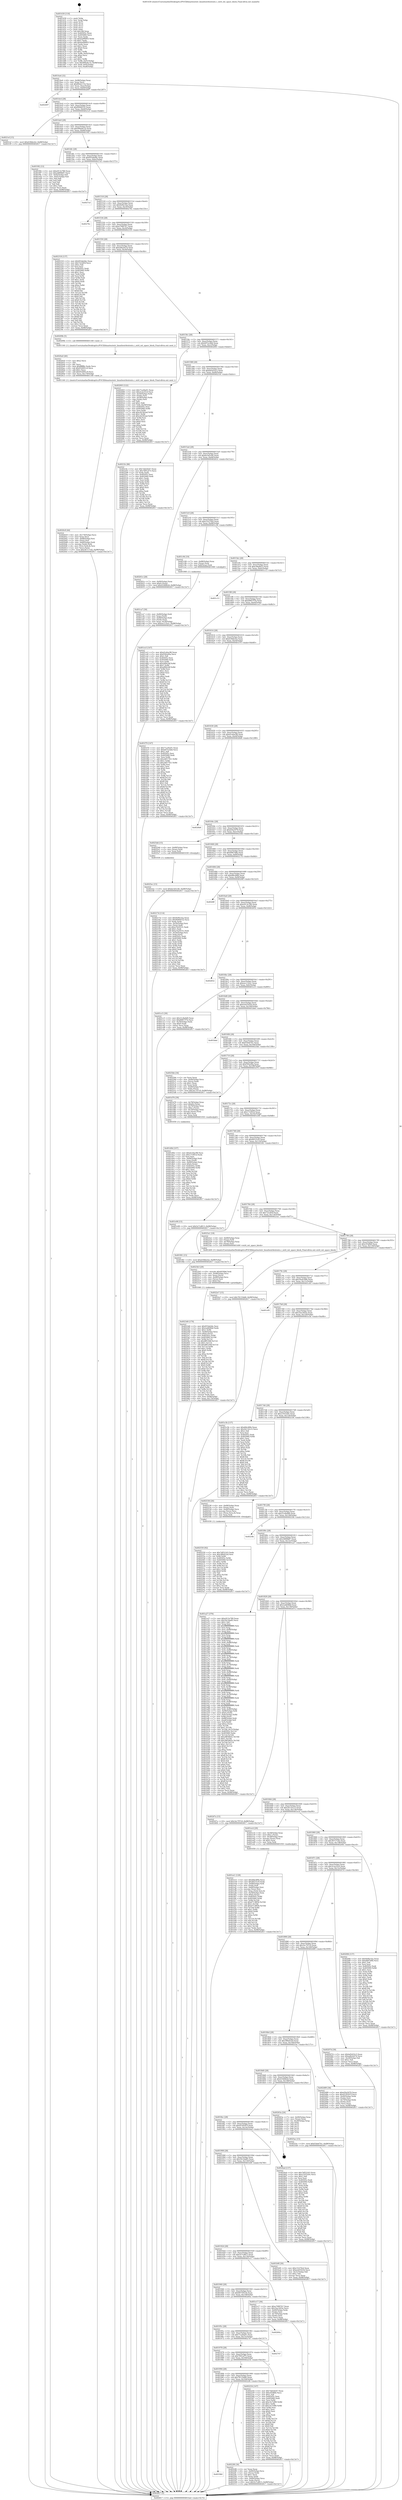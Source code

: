 digraph "0x401430" {
  label = "0x401430 (/mnt/c/Users/mathe/Desktop/tcc/POCII/binaries/extr_linuxfsext4extents.c_ext4_ext_space_block_Final-ollvm.out::main(0))"
  labelloc = "t"
  node[shape=record]

  Entry [label="",width=0.3,height=0.3,shape=circle,fillcolor=black,style=filled]
  "0x4014a4" [label="{
     0x4014a4 [32]\l
     | [instrs]\l
     &nbsp;&nbsp;0x4014a4 \<+6\>: mov -0x98(%rbp),%eax\l
     &nbsp;&nbsp;0x4014aa \<+2\>: mov %eax,%ecx\l
     &nbsp;&nbsp;0x4014ac \<+6\>: sub $0x80eb1152,%ecx\l
     &nbsp;&nbsp;0x4014b2 \<+6\>: mov %eax,-0xac(%rbp)\l
     &nbsp;&nbsp;0x4014b8 \<+6\>: mov %ecx,-0xb0(%rbp)\l
     &nbsp;&nbsp;0x4014be \<+6\>: je 0000000000402697 \<main+0x1267\>\l
  }"]
  "0x402697" [label="{
     0x402697\l
  }", style=dashed]
  "0x4014c4" [label="{
     0x4014c4 [28]\l
     | [instrs]\l
     &nbsp;&nbsp;0x4014c4 \<+5\>: jmp 00000000004014c9 \<main+0x99\>\l
     &nbsp;&nbsp;0x4014c9 \<+6\>: mov -0xac(%rbp),%eax\l
     &nbsp;&nbsp;0x4014cf \<+5\>: sub $0x904fd532,%eax\l
     &nbsp;&nbsp;0x4014d4 \<+6\>: mov %eax,-0xb4(%rbp)\l
     &nbsp;&nbsp;0x4014da \<+6\>: je 00000000004021ef \<main+0xdbf\>\l
  }"]
  Exit [label="",width=0.3,height=0.3,shape=circle,fillcolor=black,style=filled,peripheries=2]
  "0x4021ef" [label="{
     0x4021ef [15]\l
     | [instrs]\l
     &nbsp;&nbsp;0x4021ef \<+10\>: movl $0xd18bbcb2,-0x98(%rbp)\l
     &nbsp;&nbsp;0x4021f9 \<+5\>: jmp 0000000000402817 \<main+0x13e7\>\l
  }"]
  "0x4014e0" [label="{
     0x4014e0 [28]\l
     | [instrs]\l
     &nbsp;&nbsp;0x4014e0 \<+5\>: jmp 00000000004014e5 \<main+0xb5\>\l
     &nbsp;&nbsp;0x4014e5 \<+6\>: mov -0xac(%rbp),%eax\l
     &nbsp;&nbsp;0x4014eb \<+5\>: sub $0x906a6c14,%eax\l
     &nbsp;&nbsp;0x4014f0 \<+6\>: mov %eax,-0xb8(%rbp)\l
     &nbsp;&nbsp;0x4014f6 \<+6\>: je 00000000004019f2 \<main+0x5c2\>\l
  }"]
  "0x4025ec" [label="{
     0x4025ec [15]\l
     | [instrs]\l
     &nbsp;&nbsp;0x4025ec \<+10\>: movl $0xbe3d5c40,-0x98(%rbp)\l
     &nbsp;&nbsp;0x4025f6 \<+5\>: jmp 0000000000402817 \<main+0x13e7\>\l
  }"]
  "0x4019f2" [label="{
     0x4019f2 [53]\l
     | [instrs]\l
     &nbsp;&nbsp;0x4019f2 \<+5\>: mov $0xe913e789,%eax\l
     &nbsp;&nbsp;0x4019f7 \<+5\>: mov $0x24898df7,%ecx\l
     &nbsp;&nbsp;0x4019fc \<+6\>: mov -0x92(%rbp),%dl\l
     &nbsp;&nbsp;0x401a02 \<+7\>: mov -0x91(%rbp),%sil\l
     &nbsp;&nbsp;0x401a09 \<+3\>: mov %dl,%dil\l
     &nbsp;&nbsp;0x401a0c \<+3\>: and %sil,%dil\l
     &nbsp;&nbsp;0x401a0f \<+3\>: xor %sil,%dl\l
     &nbsp;&nbsp;0x401a12 \<+3\>: or %dl,%dil\l
     &nbsp;&nbsp;0x401a15 \<+4\>: test $0x1,%dil\l
     &nbsp;&nbsp;0x401a19 \<+3\>: cmovne %ecx,%eax\l
     &nbsp;&nbsp;0x401a1c \<+6\>: mov %eax,-0x98(%rbp)\l
     &nbsp;&nbsp;0x401a22 \<+5\>: jmp 0000000000402817 \<main+0x13e7\>\l
  }"]
  "0x4014fc" [label="{
     0x4014fc [28]\l
     | [instrs]\l
     &nbsp;&nbsp;0x4014fc \<+5\>: jmp 0000000000401501 \<main+0xd1\>\l
     &nbsp;&nbsp;0x401501 \<+6\>: mov -0xac(%rbp),%eax\l
     &nbsp;&nbsp;0x401507 \<+5\>: sub $0x955de0dc,%eax\l
     &nbsp;&nbsp;0x40150c \<+6\>: mov %eax,-0xbc(%rbp)\l
     &nbsp;&nbsp;0x401512 \<+6\>: je 00000000004027a5 \<main+0x1375\>\l
  }"]
  "0x402817" [label="{
     0x402817 [5]\l
     | [instrs]\l
     &nbsp;&nbsp;0x402817 \<+5\>: jmp 00000000004014a4 \<main+0x74\>\l
  }"]
  "0x401430" [label="{
     0x401430 [116]\l
     | [instrs]\l
     &nbsp;&nbsp;0x401430 \<+1\>: push %rbp\l
     &nbsp;&nbsp;0x401431 \<+3\>: mov %rsp,%rbp\l
     &nbsp;&nbsp;0x401434 \<+2\>: push %r15\l
     &nbsp;&nbsp;0x401436 \<+2\>: push %r14\l
     &nbsp;&nbsp;0x401438 \<+2\>: push %r13\l
     &nbsp;&nbsp;0x40143a \<+2\>: push %r12\l
     &nbsp;&nbsp;0x40143c \<+1\>: push %rbx\l
     &nbsp;&nbsp;0x40143d \<+7\>: sub $0x168,%rsp\l
     &nbsp;&nbsp;0x401444 \<+7\>: mov 0x40505c,%eax\l
     &nbsp;&nbsp;0x40144b \<+7\>: mov 0x405060,%ecx\l
     &nbsp;&nbsp;0x401452 \<+2\>: mov %eax,%edx\l
     &nbsp;&nbsp;0x401454 \<+6\>: sub $0xba996f03,%edx\l
     &nbsp;&nbsp;0x40145a \<+3\>: sub $0x1,%edx\l
     &nbsp;&nbsp;0x40145d \<+6\>: add $0xba996f03,%edx\l
     &nbsp;&nbsp;0x401463 \<+3\>: imul %edx,%eax\l
     &nbsp;&nbsp;0x401466 \<+3\>: and $0x1,%eax\l
     &nbsp;&nbsp;0x401469 \<+3\>: cmp $0x0,%eax\l
     &nbsp;&nbsp;0x40146c \<+4\>: sete %r8b\l
     &nbsp;&nbsp;0x401470 \<+4\>: and $0x1,%r8b\l
     &nbsp;&nbsp;0x401474 \<+7\>: mov %r8b,-0x92(%rbp)\l
     &nbsp;&nbsp;0x40147b \<+3\>: cmp $0xa,%ecx\l
     &nbsp;&nbsp;0x40147e \<+4\>: setl %r8b\l
     &nbsp;&nbsp;0x401482 \<+4\>: and $0x1,%r8b\l
     &nbsp;&nbsp;0x401486 \<+7\>: mov %r8b,-0x91(%rbp)\l
     &nbsp;&nbsp;0x40148d \<+10\>: movl $0x906a6c14,-0x98(%rbp)\l
     &nbsp;&nbsp;0x401497 \<+6\>: mov %edi,-0x9c(%rbp)\l
     &nbsp;&nbsp;0x40149d \<+7\>: mov %rsi,-0xa8(%rbp)\l
  }"]
  "0x402550" [label="{
     0x402550 [92]\l
     | [instrs]\l
     &nbsp;&nbsp;0x402550 \<+5\>: mov $0x7df52163,%edx\l
     &nbsp;&nbsp;0x402555 \<+5\>: mov $0x3f6b432d,%esi\l
     &nbsp;&nbsp;0x40255a \<+3\>: xor %r8d,%r8d\l
     &nbsp;&nbsp;0x40255d \<+8\>: mov 0x40505c,%r9d\l
     &nbsp;&nbsp;0x402565 \<+8\>: mov 0x405060,%r10d\l
     &nbsp;&nbsp;0x40256d \<+4\>: sub $0x1,%r8d\l
     &nbsp;&nbsp;0x402571 \<+3\>: mov %r9d,%r11d\l
     &nbsp;&nbsp;0x402574 \<+3\>: add %r8d,%r11d\l
     &nbsp;&nbsp;0x402577 \<+4\>: imul %r11d,%r9d\l
     &nbsp;&nbsp;0x40257b \<+4\>: and $0x1,%r9d\l
     &nbsp;&nbsp;0x40257f \<+4\>: cmp $0x0,%r9d\l
     &nbsp;&nbsp;0x402583 \<+3\>: sete %bl\l
     &nbsp;&nbsp;0x402586 \<+4\>: cmp $0xa,%r10d\l
     &nbsp;&nbsp;0x40258a \<+4\>: setl %r14b\l
     &nbsp;&nbsp;0x40258e \<+3\>: mov %bl,%r15b\l
     &nbsp;&nbsp;0x402591 \<+3\>: and %r14b,%r15b\l
     &nbsp;&nbsp;0x402594 \<+3\>: xor %r14b,%bl\l
     &nbsp;&nbsp;0x402597 \<+3\>: or %bl,%r15b\l
     &nbsp;&nbsp;0x40259a \<+4\>: test $0x1,%r15b\l
     &nbsp;&nbsp;0x40259e \<+3\>: cmovne %esi,%edx\l
     &nbsp;&nbsp;0x4025a1 \<+6\>: mov %edx,-0x98(%rbp)\l
     &nbsp;&nbsp;0x4025a7 \<+5\>: jmp 0000000000402817 \<main+0x13e7\>\l
  }"]
  "0x4027a5" [label="{
     0x4027a5\l
  }", style=dashed]
  "0x401518" [label="{
     0x401518 [28]\l
     | [instrs]\l
     &nbsp;&nbsp;0x401518 \<+5\>: jmp 000000000040151d \<main+0xed\>\l
     &nbsp;&nbsp;0x40151d \<+6\>: mov -0xac(%rbp),%eax\l
     &nbsp;&nbsp;0x401523 \<+5\>: sub $0x9ef0e1ba,%eax\l
     &nbsp;&nbsp;0x401528 \<+6\>: mov %eax,-0xc0(%rbp)\l
     &nbsp;&nbsp;0x40152e \<+6\>: je 000000000040276c \<main+0x133c\>\l
  }"]
  "0x4023d0" [label="{
     0x4023d0 [170]\l
     | [instrs]\l
     &nbsp;&nbsp;0x4023d0 \<+5\>: mov $0x955de0dc,%esi\l
     &nbsp;&nbsp;0x4023d5 \<+5\>: mov $0x2adb9fdd,%edx\l
     &nbsp;&nbsp;0x4023da \<+3\>: mov $0x1,%r8b\l
     &nbsp;&nbsp;0x4023dd \<+4\>: mov -0x40(%rbp),%rcx\l
     &nbsp;&nbsp;0x4023e1 \<+6\>: movl $0x0,(%rcx)\l
     &nbsp;&nbsp;0x4023e7 \<+8\>: mov 0x40505c,%r9d\l
     &nbsp;&nbsp;0x4023ef \<+8\>: mov 0x405060,%r10d\l
     &nbsp;&nbsp;0x4023f7 \<+3\>: mov %r9d,%r11d\l
     &nbsp;&nbsp;0x4023fa \<+7\>: sub $0x4ff5184f,%r11d\l
     &nbsp;&nbsp;0x402401 \<+4\>: sub $0x1,%r11d\l
     &nbsp;&nbsp;0x402405 \<+7\>: add $0x4ff5184f,%r11d\l
     &nbsp;&nbsp;0x40240c \<+4\>: imul %r11d,%r9d\l
     &nbsp;&nbsp;0x402410 \<+4\>: and $0x1,%r9d\l
     &nbsp;&nbsp;0x402414 \<+4\>: cmp $0x0,%r9d\l
     &nbsp;&nbsp;0x402418 \<+3\>: sete %bl\l
     &nbsp;&nbsp;0x40241b \<+4\>: cmp $0xa,%r10d\l
     &nbsp;&nbsp;0x40241f \<+4\>: setl %r14b\l
     &nbsp;&nbsp;0x402423 \<+3\>: mov %bl,%r15b\l
     &nbsp;&nbsp;0x402426 \<+4\>: xor $0xff,%r15b\l
     &nbsp;&nbsp;0x40242a \<+3\>: mov %r14b,%r12b\l
     &nbsp;&nbsp;0x40242d \<+4\>: xor $0xff,%r12b\l
     &nbsp;&nbsp;0x402431 \<+4\>: xor $0x0,%r8b\l
     &nbsp;&nbsp;0x402435 \<+3\>: mov %r15b,%r13b\l
     &nbsp;&nbsp;0x402438 \<+4\>: and $0x0,%r13b\l
     &nbsp;&nbsp;0x40243c \<+3\>: and %r8b,%bl\l
     &nbsp;&nbsp;0x40243f \<+3\>: mov %r12b,%cl\l
     &nbsp;&nbsp;0x402442 \<+3\>: and $0x0,%cl\l
     &nbsp;&nbsp;0x402445 \<+3\>: and %r8b,%r14b\l
     &nbsp;&nbsp;0x402448 \<+3\>: or %bl,%r13b\l
     &nbsp;&nbsp;0x40244b \<+3\>: or %r14b,%cl\l
     &nbsp;&nbsp;0x40244e \<+3\>: xor %cl,%r13b\l
     &nbsp;&nbsp;0x402451 \<+3\>: or %r12b,%r15b\l
     &nbsp;&nbsp;0x402454 \<+4\>: xor $0xff,%r15b\l
     &nbsp;&nbsp;0x402458 \<+4\>: or $0x0,%r8b\l
     &nbsp;&nbsp;0x40245c \<+3\>: and %r8b,%r15b\l
     &nbsp;&nbsp;0x40245f \<+3\>: or %r15b,%r13b\l
     &nbsp;&nbsp;0x402462 \<+4\>: test $0x1,%r13b\l
     &nbsp;&nbsp;0x402466 \<+3\>: cmovne %edx,%esi\l
     &nbsp;&nbsp;0x402469 \<+6\>: mov %esi,-0x98(%rbp)\l
     &nbsp;&nbsp;0x40246f \<+6\>: mov %eax,-0x174(%rbp)\l
     &nbsp;&nbsp;0x402475 \<+5\>: jmp 0000000000402817 \<main+0x13e7\>\l
  }"]
  "0x40276c" [label="{
     0x40276c\l
  }", style=dashed]
  "0x401534" [label="{
     0x401534 [28]\l
     | [instrs]\l
     &nbsp;&nbsp;0x401534 \<+5\>: jmp 0000000000401539 \<main+0x109\>\l
     &nbsp;&nbsp;0x401539 \<+6\>: mov -0xac(%rbp),%eax\l
     &nbsp;&nbsp;0x40153f \<+5\>: sub $0xa70897b7,%eax\l
     &nbsp;&nbsp;0x401544 \<+6\>: mov %eax,-0xc4(%rbp)\l
     &nbsp;&nbsp;0x40154a \<+6\>: je 0000000000402318 \<main+0xee8\>\l
  }"]
  "0x4023b3" [label="{
     0x4023b3 [29]\l
     | [instrs]\l
     &nbsp;&nbsp;0x4023b3 \<+10\>: movabs $0x4030b6,%rdi\l
     &nbsp;&nbsp;0x4023bd \<+4\>: mov -0x48(%rbp),%rcx\l
     &nbsp;&nbsp;0x4023c1 \<+2\>: mov %eax,(%rcx)\l
     &nbsp;&nbsp;0x4023c3 \<+4\>: mov -0x48(%rbp),%rcx\l
     &nbsp;&nbsp;0x4023c7 \<+2\>: mov (%rcx),%esi\l
     &nbsp;&nbsp;0x4023c9 \<+2\>: mov $0x0,%al\l
     &nbsp;&nbsp;0x4023cb \<+5\>: call 0000000000401040 \<printf@plt\>\l
     | [calls]\l
     &nbsp;&nbsp;0x401040 \{1\} (unknown)\l
  }"]
  "0x402318" [label="{
     0x402318 [137]\l
     | [instrs]\l
     &nbsp;&nbsp;0x402318 \<+5\>: mov $0x955de0dc,%eax\l
     &nbsp;&nbsp;0x40231d \<+5\>: mov $0x722285f,%ecx\l
     &nbsp;&nbsp;0x402322 \<+2\>: mov $0x1,%dl\l
     &nbsp;&nbsp;0x402324 \<+2\>: xor %esi,%esi\l
     &nbsp;&nbsp;0x402326 \<+7\>: mov 0x40505c,%edi\l
     &nbsp;&nbsp;0x40232d \<+8\>: mov 0x405060,%r8d\l
     &nbsp;&nbsp;0x402335 \<+3\>: sub $0x1,%esi\l
     &nbsp;&nbsp;0x402338 \<+3\>: mov %edi,%r9d\l
     &nbsp;&nbsp;0x40233b \<+3\>: add %esi,%r9d\l
     &nbsp;&nbsp;0x40233e \<+4\>: imul %r9d,%edi\l
     &nbsp;&nbsp;0x402342 \<+3\>: and $0x1,%edi\l
     &nbsp;&nbsp;0x402345 \<+3\>: cmp $0x0,%edi\l
     &nbsp;&nbsp;0x402348 \<+4\>: sete %r10b\l
     &nbsp;&nbsp;0x40234c \<+4\>: cmp $0xa,%r8d\l
     &nbsp;&nbsp;0x402350 \<+4\>: setl %r11b\l
     &nbsp;&nbsp;0x402354 \<+3\>: mov %r10b,%bl\l
     &nbsp;&nbsp;0x402357 \<+3\>: xor $0xff,%bl\l
     &nbsp;&nbsp;0x40235a \<+3\>: mov %r11b,%r14b\l
     &nbsp;&nbsp;0x40235d \<+4\>: xor $0xff,%r14b\l
     &nbsp;&nbsp;0x402361 \<+3\>: xor $0x0,%dl\l
     &nbsp;&nbsp;0x402364 \<+3\>: mov %bl,%r15b\l
     &nbsp;&nbsp;0x402367 \<+4\>: and $0x0,%r15b\l
     &nbsp;&nbsp;0x40236b \<+3\>: and %dl,%r10b\l
     &nbsp;&nbsp;0x40236e \<+3\>: mov %r14b,%r12b\l
     &nbsp;&nbsp;0x402371 \<+4\>: and $0x0,%r12b\l
     &nbsp;&nbsp;0x402375 \<+3\>: and %dl,%r11b\l
     &nbsp;&nbsp;0x402378 \<+3\>: or %r10b,%r15b\l
     &nbsp;&nbsp;0x40237b \<+3\>: or %r11b,%r12b\l
     &nbsp;&nbsp;0x40237e \<+3\>: xor %r12b,%r15b\l
     &nbsp;&nbsp;0x402381 \<+3\>: or %r14b,%bl\l
     &nbsp;&nbsp;0x402384 \<+3\>: xor $0xff,%bl\l
     &nbsp;&nbsp;0x402387 \<+3\>: or $0x0,%dl\l
     &nbsp;&nbsp;0x40238a \<+2\>: and %dl,%bl\l
     &nbsp;&nbsp;0x40238c \<+3\>: or %bl,%r15b\l
     &nbsp;&nbsp;0x40238f \<+4\>: test $0x1,%r15b\l
     &nbsp;&nbsp;0x402393 \<+3\>: cmovne %ecx,%eax\l
     &nbsp;&nbsp;0x402396 \<+6\>: mov %eax,-0x98(%rbp)\l
     &nbsp;&nbsp;0x40239c \<+5\>: jmp 0000000000402817 \<main+0x13e7\>\l
  }"]
  "0x401550" [label="{
     0x401550 [28]\l
     | [instrs]\l
     &nbsp;&nbsp;0x401550 \<+5\>: jmp 0000000000401555 \<main+0x125\>\l
     &nbsp;&nbsp;0x401555 \<+6\>: mov -0xac(%rbp),%eax\l
     &nbsp;&nbsp;0x40155b \<+5\>: sub $0xadb2eb74,%eax\l
     &nbsp;&nbsp;0x401560 \<+6\>: mov %eax,-0xc8(%rbp)\l
     &nbsp;&nbsp;0x401566 \<+6\>: je 000000000040209b \<main+0xc6b\>\l
  }"]
  "0x4019b0" [label="{
     0x4019b0\l
  }", style=dashed]
  "0x40209b" [label="{
     0x40209b [5]\l
     | [instrs]\l
     &nbsp;&nbsp;0x40209b \<+5\>: call 0000000000401160 \<next_i\>\l
     | [calls]\l
     &nbsp;&nbsp;0x401160 \{1\} (/mnt/c/Users/mathe/Desktop/tcc/POCII/binaries/extr_linuxfsext4extents.c_ext4_ext_space_block_Final-ollvm.out::next_i)\l
  }"]
  "0x40156c" [label="{
     0x40156c [28]\l
     | [instrs]\l
     &nbsp;&nbsp;0x40156c \<+5\>: jmp 0000000000401571 \<main+0x141\>\l
     &nbsp;&nbsp;0x401571 \<+6\>: mov -0xac(%rbp),%eax\l
     &nbsp;&nbsp;0x401577 \<+5\>: sub $0xb97ec4dd,%eax\l
     &nbsp;&nbsp;0x40157c \<+6\>: mov %eax,-0xcc(%rbp)\l
     &nbsp;&nbsp;0x401582 \<+6\>: je 0000000000402003 \<main+0xbd3\>\l
  }"]
  "0x4022f6" [label="{
     0x4022f6 [34]\l
     | [instrs]\l
     &nbsp;&nbsp;0x4022f6 \<+2\>: xor %eax,%eax\l
     &nbsp;&nbsp;0x4022f8 \<+4\>: mov -0x60(%rbp),%rcx\l
     &nbsp;&nbsp;0x4022fc \<+2\>: mov (%rcx),%edx\l
     &nbsp;&nbsp;0x4022fe \<+3\>: sub $0x1,%eax\l
     &nbsp;&nbsp;0x402301 \<+2\>: sub %eax,%edx\l
     &nbsp;&nbsp;0x402303 \<+4\>: mov -0x60(%rbp),%rcx\l
     &nbsp;&nbsp;0x402307 \<+2\>: mov %edx,(%rcx)\l
     &nbsp;&nbsp;0x402309 \<+10\>: movl $0x5e7cd813,-0x98(%rbp)\l
     &nbsp;&nbsp;0x402313 \<+5\>: jmp 0000000000402817 \<main+0x13e7\>\l
  }"]
  "0x402003" [label="{
     0x402003 [122]\l
     | [instrs]\l
     &nbsp;&nbsp;0x402003 \<+5\>: mov $0x71a26a01,%eax\l
     &nbsp;&nbsp;0x402008 \<+5\>: mov $0x3c2a35c0,%ecx\l
     &nbsp;&nbsp;0x40200d \<+4\>: mov -0x50(%rbp),%rdx\l
     &nbsp;&nbsp;0x402011 \<+2\>: mov (%rdx),%esi\l
     &nbsp;&nbsp;0x402013 \<+4\>: mov -0x58(%rbp),%rdx\l
     &nbsp;&nbsp;0x402017 \<+2\>: cmp (%rdx),%esi\l
     &nbsp;&nbsp;0x402019 \<+4\>: setl %dil\l
     &nbsp;&nbsp;0x40201d \<+4\>: and $0x1,%dil\l
     &nbsp;&nbsp;0x402021 \<+4\>: mov %dil,-0x29(%rbp)\l
     &nbsp;&nbsp;0x402025 \<+7\>: mov 0x40505c,%esi\l
     &nbsp;&nbsp;0x40202c \<+8\>: mov 0x405060,%r8d\l
     &nbsp;&nbsp;0x402034 \<+3\>: mov %esi,%r9d\l
     &nbsp;&nbsp;0x402037 \<+7\>: add $0xcd2362ad,%r9d\l
     &nbsp;&nbsp;0x40203e \<+4\>: sub $0x1,%r9d\l
     &nbsp;&nbsp;0x402042 \<+7\>: sub $0xcd2362ad,%r9d\l
     &nbsp;&nbsp;0x402049 \<+4\>: imul %r9d,%esi\l
     &nbsp;&nbsp;0x40204d \<+3\>: and $0x1,%esi\l
     &nbsp;&nbsp;0x402050 \<+3\>: cmp $0x0,%esi\l
     &nbsp;&nbsp;0x402053 \<+4\>: sete %dil\l
     &nbsp;&nbsp;0x402057 \<+4\>: cmp $0xa,%r8d\l
     &nbsp;&nbsp;0x40205b \<+4\>: setl %r10b\l
     &nbsp;&nbsp;0x40205f \<+3\>: mov %dil,%r11b\l
     &nbsp;&nbsp;0x402062 \<+3\>: and %r10b,%r11b\l
     &nbsp;&nbsp;0x402065 \<+3\>: xor %r10b,%dil\l
     &nbsp;&nbsp;0x402068 \<+3\>: or %dil,%r11b\l
     &nbsp;&nbsp;0x40206b \<+4\>: test $0x1,%r11b\l
     &nbsp;&nbsp;0x40206f \<+3\>: cmovne %ecx,%eax\l
     &nbsp;&nbsp;0x402072 \<+6\>: mov %eax,-0x98(%rbp)\l
     &nbsp;&nbsp;0x402078 \<+5\>: jmp 0000000000402817 \<main+0x13e7\>\l
  }"]
  "0x401588" [label="{
     0x401588 [28]\l
     | [instrs]\l
     &nbsp;&nbsp;0x401588 \<+5\>: jmp 000000000040158d \<main+0x15d\>\l
     &nbsp;&nbsp;0x40158d \<+6\>: mov -0xac(%rbp),%eax\l
     &nbsp;&nbsp;0x401593 \<+5\>: sub $0xbd5d32c5,%eax\l
     &nbsp;&nbsp;0x401598 \<+6\>: mov %eax,-0xd0(%rbp)\l
     &nbsp;&nbsp;0x40159e \<+6\>: je 00000000004021fe \<main+0xdce\>\l
  }"]
  "0x401994" [label="{
     0x401994 [28]\l
     | [instrs]\l
     &nbsp;&nbsp;0x401994 \<+5\>: jmp 0000000000401999 \<main+0x569\>\l
     &nbsp;&nbsp;0x401999 \<+6\>: mov -0xac(%rbp),%eax\l
     &nbsp;&nbsp;0x40199f \<+5\>: sub $0x78133dd0,%eax\l
     &nbsp;&nbsp;0x4019a4 \<+6\>: mov %eax,-0x164(%rbp)\l
     &nbsp;&nbsp;0x4019aa \<+6\>: je 00000000004022f6 \<main+0xec6\>\l
  }"]
  "0x4021fe" [label="{
     0x4021fe [86]\l
     | [instrs]\l
     &nbsp;&nbsp;0x4021fe \<+5\>: mov $0x7dd24e67,%eax\l
     &nbsp;&nbsp;0x402203 \<+5\>: mov $0x7691af75,%ecx\l
     &nbsp;&nbsp;0x402208 \<+2\>: xor %edx,%edx\l
     &nbsp;&nbsp;0x40220a \<+7\>: mov 0x40505c,%esi\l
     &nbsp;&nbsp;0x402211 \<+7\>: mov 0x405060,%edi\l
     &nbsp;&nbsp;0x402218 \<+3\>: sub $0x1,%edx\l
     &nbsp;&nbsp;0x40221b \<+3\>: mov %esi,%r8d\l
     &nbsp;&nbsp;0x40221e \<+3\>: add %edx,%r8d\l
     &nbsp;&nbsp;0x402221 \<+4\>: imul %r8d,%esi\l
     &nbsp;&nbsp;0x402225 \<+3\>: and $0x1,%esi\l
     &nbsp;&nbsp;0x402228 \<+3\>: cmp $0x0,%esi\l
     &nbsp;&nbsp;0x40222b \<+4\>: sete %r9b\l
     &nbsp;&nbsp;0x40222f \<+3\>: cmp $0xa,%edi\l
     &nbsp;&nbsp;0x402232 \<+4\>: setl %r10b\l
     &nbsp;&nbsp;0x402236 \<+3\>: mov %r9b,%r11b\l
     &nbsp;&nbsp;0x402239 \<+3\>: and %r10b,%r11b\l
     &nbsp;&nbsp;0x40223c \<+3\>: xor %r10b,%r9b\l
     &nbsp;&nbsp;0x40223f \<+3\>: or %r9b,%r11b\l
     &nbsp;&nbsp;0x402242 \<+4\>: test $0x1,%r11b\l
     &nbsp;&nbsp;0x402246 \<+3\>: cmovne %ecx,%eax\l
     &nbsp;&nbsp;0x402249 \<+6\>: mov %eax,-0x98(%rbp)\l
     &nbsp;&nbsp;0x40224f \<+5\>: jmp 0000000000402817 \<main+0x13e7\>\l
  }"]
  "0x4015a4" [label="{
     0x4015a4 [28]\l
     | [instrs]\l
     &nbsp;&nbsp;0x4015a4 \<+5\>: jmp 00000000004015a9 \<main+0x179\>\l
     &nbsp;&nbsp;0x4015a9 \<+6\>: mov -0xac(%rbp),%eax\l
     &nbsp;&nbsp;0x4015af \<+5\>: sub $0xbe3d5c40,%eax\l
     &nbsp;&nbsp;0x4015b4 \<+6\>: mov %eax,-0xd4(%rbp)\l
     &nbsp;&nbsp;0x4015ba \<+6\>: je 000000000040261e \<main+0x11ee\>\l
  }"]
  "0x402254" [label="{
     0x402254 [147]\l
     | [instrs]\l
     &nbsp;&nbsp;0x402254 \<+5\>: mov $0x7dd24e67,%eax\l
     &nbsp;&nbsp;0x402259 \<+5\>: mov $0xc05dfb6,%ecx\l
     &nbsp;&nbsp;0x40225e \<+2\>: mov $0x1,%dl\l
     &nbsp;&nbsp;0x402260 \<+7\>: mov 0x40505c,%esi\l
     &nbsp;&nbsp;0x402267 \<+7\>: mov 0x405060,%edi\l
     &nbsp;&nbsp;0x40226e \<+3\>: mov %esi,%r8d\l
     &nbsp;&nbsp;0x402271 \<+7\>: add $0xc5e7e8f0,%r8d\l
     &nbsp;&nbsp;0x402278 \<+4\>: sub $0x1,%r8d\l
     &nbsp;&nbsp;0x40227c \<+7\>: sub $0xc5e7e8f0,%r8d\l
     &nbsp;&nbsp;0x402283 \<+4\>: imul %r8d,%esi\l
     &nbsp;&nbsp;0x402287 \<+3\>: and $0x1,%esi\l
     &nbsp;&nbsp;0x40228a \<+3\>: cmp $0x0,%esi\l
     &nbsp;&nbsp;0x40228d \<+4\>: sete %r9b\l
     &nbsp;&nbsp;0x402291 \<+3\>: cmp $0xa,%edi\l
     &nbsp;&nbsp;0x402294 \<+4\>: setl %r10b\l
     &nbsp;&nbsp;0x402298 \<+3\>: mov %r9b,%r11b\l
     &nbsp;&nbsp;0x40229b \<+4\>: xor $0xff,%r11b\l
     &nbsp;&nbsp;0x40229f \<+3\>: mov %r10b,%bl\l
     &nbsp;&nbsp;0x4022a2 \<+3\>: xor $0xff,%bl\l
     &nbsp;&nbsp;0x4022a5 \<+3\>: xor $0x0,%dl\l
     &nbsp;&nbsp;0x4022a8 \<+3\>: mov %r11b,%r14b\l
     &nbsp;&nbsp;0x4022ab \<+4\>: and $0x0,%r14b\l
     &nbsp;&nbsp;0x4022af \<+3\>: and %dl,%r9b\l
     &nbsp;&nbsp;0x4022b2 \<+3\>: mov %bl,%r15b\l
     &nbsp;&nbsp;0x4022b5 \<+4\>: and $0x0,%r15b\l
     &nbsp;&nbsp;0x4022b9 \<+3\>: and %dl,%r10b\l
     &nbsp;&nbsp;0x4022bc \<+3\>: or %r9b,%r14b\l
     &nbsp;&nbsp;0x4022bf \<+3\>: or %r10b,%r15b\l
     &nbsp;&nbsp;0x4022c2 \<+3\>: xor %r15b,%r14b\l
     &nbsp;&nbsp;0x4022c5 \<+3\>: or %bl,%r11b\l
     &nbsp;&nbsp;0x4022c8 \<+4\>: xor $0xff,%r11b\l
     &nbsp;&nbsp;0x4022cc \<+3\>: or $0x0,%dl\l
     &nbsp;&nbsp;0x4022cf \<+3\>: and %dl,%r11b\l
     &nbsp;&nbsp;0x4022d2 \<+3\>: or %r11b,%r14b\l
     &nbsp;&nbsp;0x4022d5 \<+4\>: test $0x1,%r14b\l
     &nbsp;&nbsp;0x4022d9 \<+3\>: cmovne %ecx,%eax\l
     &nbsp;&nbsp;0x4022dc \<+6\>: mov %eax,-0x98(%rbp)\l
     &nbsp;&nbsp;0x4022e2 \<+5\>: jmp 0000000000402817 \<main+0x13e7\>\l
  }"]
  "0x40261e" [label="{
     0x40261e [28]\l
     | [instrs]\l
     &nbsp;&nbsp;0x40261e \<+7\>: mov -0x90(%rbp),%rax\l
     &nbsp;&nbsp;0x402625 \<+6\>: movl $0x0,(%rax)\l
     &nbsp;&nbsp;0x40262b \<+10\>: movl $0x4166fb2d,-0x98(%rbp)\l
     &nbsp;&nbsp;0x402635 \<+5\>: jmp 0000000000402817 \<main+0x13e7\>\l
  }"]
  "0x4015c0" [label="{
     0x4015c0 [28]\l
     | [instrs]\l
     &nbsp;&nbsp;0x4015c0 \<+5\>: jmp 00000000004015c5 \<main+0x195\>\l
     &nbsp;&nbsp;0x4015c5 \<+6\>: mov -0xac(%rbp),%eax\l
     &nbsp;&nbsp;0x4015cb \<+5\>: sub $0xc5227fe4,%eax\l
     &nbsp;&nbsp;0x4015d0 \<+6\>: mov %eax,-0xd8(%rbp)\l
     &nbsp;&nbsp;0x4015d6 \<+6\>: je 0000000000401c94 \<main+0x864\>\l
  }"]
  "0x401978" [label="{
     0x401978 [28]\l
     | [instrs]\l
     &nbsp;&nbsp;0x401978 \<+5\>: jmp 000000000040197d \<main+0x54d\>\l
     &nbsp;&nbsp;0x40197d \<+6\>: mov -0xac(%rbp),%eax\l
     &nbsp;&nbsp;0x401983 \<+5\>: sub $0x7691af75,%eax\l
     &nbsp;&nbsp;0x401988 \<+6\>: mov %eax,-0x160(%rbp)\l
     &nbsp;&nbsp;0x40198e \<+6\>: je 0000000000402254 \<main+0xe24\>\l
  }"]
  "0x401c94" [label="{
     0x401c94 [19]\l
     | [instrs]\l
     &nbsp;&nbsp;0x401c94 \<+7\>: mov -0x88(%rbp),%rax\l
     &nbsp;&nbsp;0x401c9b \<+3\>: mov (%rax),%rax\l
     &nbsp;&nbsp;0x401c9e \<+4\>: mov 0x8(%rax),%rdi\l
     &nbsp;&nbsp;0x401ca2 \<+5\>: call 0000000000401060 \<atoi@plt\>\l
     | [calls]\l
     &nbsp;&nbsp;0x401060 \{1\} (unknown)\l
  }"]
  "0x4015dc" [label="{
     0x4015dc [28]\l
     | [instrs]\l
     &nbsp;&nbsp;0x4015dc \<+5\>: jmp 00000000004015e1 \<main+0x1b1\>\l
     &nbsp;&nbsp;0x4015e1 \<+6\>: mov -0xac(%rbp),%eax\l
     &nbsp;&nbsp;0x4015e7 \<+5\>: sub $0xc9dafb23,%eax\l
     &nbsp;&nbsp;0x4015ec \<+6\>: mov %eax,-0xdc(%rbp)\l
     &nbsp;&nbsp;0x4015f2 \<+6\>: je 0000000000401c13 \<main+0x7e3\>\l
  }"]
  "0x402747" [label="{
     0x402747\l
  }", style=dashed]
  "0x401c13" [label="{
     0x401c13\l
  }", style=dashed]
  "0x4015f8" [label="{
     0x4015f8 [28]\l
     | [instrs]\l
     &nbsp;&nbsp;0x4015f8 \<+5\>: jmp 00000000004015fd \<main+0x1cd\>\l
     &nbsp;&nbsp;0x4015fd \<+6\>: mov -0xac(%rbp),%eax\l
     &nbsp;&nbsp;0x401603 \<+5\>: sub $0xd0857f7b,%eax\l
     &nbsp;&nbsp;0x401608 \<+6\>: mov %eax,-0xe0(%rbp)\l
     &nbsp;&nbsp;0x40160e \<+6\>: je 0000000000401ce3 \<main+0x8b3\>\l
  }"]
  "0x40195c" [label="{
     0x40195c [28]\l
     | [instrs]\l
     &nbsp;&nbsp;0x40195c \<+5\>: jmp 0000000000401961 \<main+0x531\>\l
     &nbsp;&nbsp;0x401961 \<+6\>: mov -0xac(%rbp),%eax\l
     &nbsp;&nbsp;0x401967 \<+5\>: sub $0x71a26a01,%eax\l
     &nbsp;&nbsp;0x40196c \<+6\>: mov %eax,-0x15c(%rbp)\l
     &nbsp;&nbsp;0x401972 \<+6\>: je 0000000000402747 \<main+0x1317\>\l
  }"]
  "0x401ce3" [label="{
     0x401ce3 [147]\l
     | [instrs]\l
     &nbsp;&nbsp;0x401ce3 \<+5\>: mov $0xd1e6ac98,%eax\l
     &nbsp;&nbsp;0x401ce8 \<+5\>: mov $0xf582ef0a,%ecx\l
     &nbsp;&nbsp;0x401ced \<+2\>: mov $0x1,%dl\l
     &nbsp;&nbsp;0x401cef \<+7\>: mov 0x40505c,%esi\l
     &nbsp;&nbsp;0x401cf6 \<+7\>: mov 0x405060,%edi\l
     &nbsp;&nbsp;0x401cfd \<+3\>: mov %esi,%r8d\l
     &nbsp;&nbsp;0x401d00 \<+7\>: add $0xaf0fe2df,%r8d\l
     &nbsp;&nbsp;0x401d07 \<+4\>: sub $0x1,%r8d\l
     &nbsp;&nbsp;0x401d0b \<+7\>: sub $0xaf0fe2df,%r8d\l
     &nbsp;&nbsp;0x401d12 \<+4\>: imul %r8d,%esi\l
     &nbsp;&nbsp;0x401d16 \<+3\>: and $0x1,%esi\l
     &nbsp;&nbsp;0x401d19 \<+3\>: cmp $0x0,%esi\l
     &nbsp;&nbsp;0x401d1c \<+4\>: sete %r9b\l
     &nbsp;&nbsp;0x401d20 \<+3\>: cmp $0xa,%edi\l
     &nbsp;&nbsp;0x401d23 \<+4\>: setl %r10b\l
     &nbsp;&nbsp;0x401d27 \<+3\>: mov %r9b,%r11b\l
     &nbsp;&nbsp;0x401d2a \<+4\>: xor $0xff,%r11b\l
     &nbsp;&nbsp;0x401d2e \<+3\>: mov %r10b,%bl\l
     &nbsp;&nbsp;0x401d31 \<+3\>: xor $0xff,%bl\l
     &nbsp;&nbsp;0x401d34 \<+3\>: xor $0x1,%dl\l
     &nbsp;&nbsp;0x401d37 \<+3\>: mov %r11b,%r14b\l
     &nbsp;&nbsp;0x401d3a \<+4\>: and $0xff,%r14b\l
     &nbsp;&nbsp;0x401d3e \<+3\>: and %dl,%r9b\l
     &nbsp;&nbsp;0x401d41 \<+3\>: mov %bl,%r15b\l
     &nbsp;&nbsp;0x401d44 \<+4\>: and $0xff,%r15b\l
     &nbsp;&nbsp;0x401d48 \<+3\>: and %dl,%r10b\l
     &nbsp;&nbsp;0x401d4b \<+3\>: or %r9b,%r14b\l
     &nbsp;&nbsp;0x401d4e \<+3\>: or %r10b,%r15b\l
     &nbsp;&nbsp;0x401d51 \<+3\>: xor %r15b,%r14b\l
     &nbsp;&nbsp;0x401d54 \<+3\>: or %bl,%r11b\l
     &nbsp;&nbsp;0x401d57 \<+4\>: xor $0xff,%r11b\l
     &nbsp;&nbsp;0x401d5b \<+3\>: or $0x1,%dl\l
     &nbsp;&nbsp;0x401d5e \<+3\>: and %dl,%r11b\l
     &nbsp;&nbsp;0x401d61 \<+3\>: or %r11b,%r14b\l
     &nbsp;&nbsp;0x401d64 \<+4\>: test $0x1,%r14b\l
     &nbsp;&nbsp;0x401d68 \<+3\>: cmovne %ecx,%eax\l
     &nbsp;&nbsp;0x401d6b \<+6\>: mov %eax,-0x98(%rbp)\l
     &nbsp;&nbsp;0x401d71 \<+5\>: jmp 0000000000402817 \<main+0x13e7\>\l
  }"]
  "0x401614" [label="{
     0x401614 [28]\l
     | [instrs]\l
     &nbsp;&nbsp;0x401614 \<+5\>: jmp 0000000000401619 \<main+0x1e9\>\l
     &nbsp;&nbsp;0x401619 \<+6\>: mov -0xac(%rbp),%eax\l
     &nbsp;&nbsp;0x40161f \<+5\>: sub $0xd18bbcb2,%eax\l
     &nbsp;&nbsp;0x401624 \<+6\>: mov %eax,-0xe4(%rbp)\l
     &nbsp;&nbsp;0x40162a \<+6\>: je 0000000000401f70 \<main+0xb40\>\l
  }"]
  "0x40260a" [label="{
     0x40260a\l
  }", style=dashed]
  "0x401f70" [label="{
     0x401f70 [147]\l
     | [instrs]\l
     &nbsp;&nbsp;0x401f70 \<+5\>: mov $0x71a26a01,%eax\l
     &nbsp;&nbsp;0x401f75 \<+5\>: mov $0xb97ec4dd,%ecx\l
     &nbsp;&nbsp;0x401f7a \<+2\>: mov $0x1,%dl\l
     &nbsp;&nbsp;0x401f7c \<+7\>: mov 0x40505c,%esi\l
     &nbsp;&nbsp;0x401f83 \<+7\>: mov 0x405060,%edi\l
     &nbsp;&nbsp;0x401f8a \<+3\>: mov %esi,%r8d\l
     &nbsp;&nbsp;0x401f8d \<+7\>: add $0x2d017f21,%r8d\l
     &nbsp;&nbsp;0x401f94 \<+4\>: sub $0x1,%r8d\l
     &nbsp;&nbsp;0x401f98 \<+7\>: sub $0x2d017f21,%r8d\l
     &nbsp;&nbsp;0x401f9f \<+4\>: imul %r8d,%esi\l
     &nbsp;&nbsp;0x401fa3 \<+3\>: and $0x1,%esi\l
     &nbsp;&nbsp;0x401fa6 \<+3\>: cmp $0x0,%esi\l
     &nbsp;&nbsp;0x401fa9 \<+4\>: sete %r9b\l
     &nbsp;&nbsp;0x401fad \<+3\>: cmp $0xa,%edi\l
     &nbsp;&nbsp;0x401fb0 \<+4\>: setl %r10b\l
     &nbsp;&nbsp;0x401fb4 \<+3\>: mov %r9b,%r11b\l
     &nbsp;&nbsp;0x401fb7 \<+4\>: xor $0xff,%r11b\l
     &nbsp;&nbsp;0x401fbb \<+3\>: mov %r10b,%bl\l
     &nbsp;&nbsp;0x401fbe \<+3\>: xor $0xff,%bl\l
     &nbsp;&nbsp;0x401fc1 \<+3\>: xor $0x1,%dl\l
     &nbsp;&nbsp;0x401fc4 \<+3\>: mov %r11b,%r14b\l
     &nbsp;&nbsp;0x401fc7 \<+4\>: and $0xff,%r14b\l
     &nbsp;&nbsp;0x401fcb \<+3\>: and %dl,%r9b\l
     &nbsp;&nbsp;0x401fce \<+3\>: mov %bl,%r15b\l
     &nbsp;&nbsp;0x401fd1 \<+4\>: and $0xff,%r15b\l
     &nbsp;&nbsp;0x401fd5 \<+3\>: and %dl,%r10b\l
     &nbsp;&nbsp;0x401fd8 \<+3\>: or %r9b,%r14b\l
     &nbsp;&nbsp;0x401fdb \<+3\>: or %r10b,%r15b\l
     &nbsp;&nbsp;0x401fde \<+3\>: xor %r15b,%r14b\l
     &nbsp;&nbsp;0x401fe1 \<+3\>: or %bl,%r11b\l
     &nbsp;&nbsp;0x401fe4 \<+4\>: xor $0xff,%r11b\l
     &nbsp;&nbsp;0x401fe8 \<+3\>: or $0x1,%dl\l
     &nbsp;&nbsp;0x401feb \<+3\>: and %dl,%r11b\l
     &nbsp;&nbsp;0x401fee \<+3\>: or %r11b,%r14b\l
     &nbsp;&nbsp;0x401ff1 \<+4\>: test $0x1,%r14b\l
     &nbsp;&nbsp;0x401ff5 \<+3\>: cmovne %ecx,%eax\l
     &nbsp;&nbsp;0x401ff8 \<+6\>: mov %eax,-0x98(%rbp)\l
     &nbsp;&nbsp;0x401ffe \<+5\>: jmp 0000000000402817 \<main+0x13e7\>\l
  }"]
  "0x401630" [label="{
     0x401630 [28]\l
     | [instrs]\l
     &nbsp;&nbsp;0x401630 \<+5\>: jmp 0000000000401635 \<main+0x205\>\l
     &nbsp;&nbsp;0x401635 \<+6\>: mov -0xac(%rbp),%eax\l
     &nbsp;&nbsp;0x40163b \<+5\>: sub $0xd1e6ac98,%eax\l
     &nbsp;&nbsp;0x401640 \<+6\>: mov %eax,-0xe8(%rbp)\l
     &nbsp;&nbsp;0x401646 \<+6\>: je 00000000004026b8 \<main+0x1288\>\l
  }"]
  "0x4020c8" [label="{
     0x4020c8 [44]\l
     | [instrs]\l
     &nbsp;&nbsp;0x4020c8 \<+6\>: mov -0x170(%rbp),%ecx\l
     &nbsp;&nbsp;0x4020ce \<+3\>: imul %eax,%ecx\l
     &nbsp;&nbsp;0x4020d1 \<+4\>: mov -0x68(%rbp),%rsi\l
     &nbsp;&nbsp;0x4020d5 \<+3\>: mov (%rsi),%rsi\l
     &nbsp;&nbsp;0x4020d8 \<+4\>: mov -0x60(%rbp),%rdi\l
     &nbsp;&nbsp;0x4020dc \<+3\>: movslq (%rdi),%rdi\l
     &nbsp;&nbsp;0x4020df \<+4\>: mov (%rsi,%rdi,8),%rsi\l
     &nbsp;&nbsp;0x4020e3 \<+2\>: mov %ecx,(%rsi)\l
     &nbsp;&nbsp;0x4020e5 \<+10\>: movl $0x36717c42,-0x98(%rbp)\l
     &nbsp;&nbsp;0x4020ef \<+5\>: jmp 0000000000402817 \<main+0x13e7\>\l
  }"]
  "0x4026b8" [label="{
     0x4026b8\l
  }", style=dashed]
  "0x40164c" [label="{
     0x40164c [28]\l
     | [instrs]\l
     &nbsp;&nbsp;0x40164c \<+5\>: jmp 0000000000401651 \<main+0x221\>\l
     &nbsp;&nbsp;0x401651 \<+6\>: mov -0xac(%rbp),%eax\l
     &nbsp;&nbsp;0x401657 \<+5\>: sub $0xd5fa5079,%eax\l
     &nbsp;&nbsp;0x40165c \<+6\>: mov %eax,-0xec(%rbp)\l
     &nbsp;&nbsp;0x401662 \<+6\>: je 00000000004025dd \<main+0x11ad\>\l
  }"]
  "0x4020a0" [label="{
     0x4020a0 [40]\l
     | [instrs]\l
     &nbsp;&nbsp;0x4020a0 \<+5\>: mov $0x2,%ecx\l
     &nbsp;&nbsp;0x4020a5 \<+1\>: cltd\l
     &nbsp;&nbsp;0x4020a6 \<+2\>: idiv %ecx\l
     &nbsp;&nbsp;0x4020a8 \<+6\>: imul $0xfffffffe,%edx,%ecx\l
     &nbsp;&nbsp;0x4020ae \<+6\>: sub $0x932691c9,%ecx\l
     &nbsp;&nbsp;0x4020b4 \<+3\>: add $0x1,%ecx\l
     &nbsp;&nbsp;0x4020b7 \<+6\>: add $0x932691c9,%ecx\l
     &nbsp;&nbsp;0x4020bd \<+6\>: mov %ecx,-0x170(%rbp)\l
     &nbsp;&nbsp;0x4020c3 \<+5\>: call 0000000000401160 \<next_i\>\l
     | [calls]\l
     &nbsp;&nbsp;0x401160 \{1\} (/mnt/c/Users/mathe/Desktop/tcc/POCII/binaries/extr_linuxfsext4extents.c_ext4_ext_space_block_Final-ollvm.out::next_i)\l
  }"]
  "0x4025dd" [label="{
     0x4025dd [15]\l
     | [instrs]\l
     &nbsp;&nbsp;0x4025dd \<+4\>: mov -0x68(%rbp),%rax\l
     &nbsp;&nbsp;0x4025e1 \<+3\>: mov (%rax),%rax\l
     &nbsp;&nbsp;0x4025e4 \<+3\>: mov %rax,%rdi\l
     &nbsp;&nbsp;0x4025e7 \<+5\>: call 0000000000401030 \<free@plt\>\l
     | [calls]\l
     &nbsp;&nbsp;0x401030 \{1\} (unknown)\l
  }"]
  "0x401668" [label="{
     0x401668 [28]\l
     | [instrs]\l
     &nbsp;&nbsp;0x401668 \<+5\>: jmp 000000000040166d \<main+0x23d\>\l
     &nbsp;&nbsp;0x40166d \<+6\>: mov -0xac(%rbp),%eax\l
     &nbsp;&nbsp;0x401673 \<+5\>: sub $0xdf4f7d9b,%eax\l
     &nbsp;&nbsp;0x401678 \<+6\>: mov %eax,-0xf0(%rbp)\l
     &nbsp;&nbsp;0x40167e \<+6\>: je 000000000040217d \<main+0xd4d\>\l
  }"]
  "0x401ee1" [label="{
     0x401ee1 [128]\l
     | [instrs]\l
     &nbsp;&nbsp;0x401ee1 \<+5\>: mov $0xdfdc4f6b,%ecx\l
     &nbsp;&nbsp;0x401ee6 \<+5\>: mov $0x46531e9,%edx\l
     &nbsp;&nbsp;0x401eeb \<+4\>: mov -0x68(%rbp),%rdi\l
     &nbsp;&nbsp;0x401eef \<+3\>: mov (%rdi),%rdi\l
     &nbsp;&nbsp;0x401ef2 \<+4\>: mov -0x60(%rbp),%rsi\l
     &nbsp;&nbsp;0x401ef6 \<+3\>: movslq (%rsi),%rsi\l
     &nbsp;&nbsp;0x401ef9 \<+4\>: mov %rax,(%rdi,%rsi,8)\l
     &nbsp;&nbsp;0x401efd \<+4\>: mov -0x50(%rbp),%rax\l
     &nbsp;&nbsp;0x401f01 \<+6\>: movl $0x0,(%rax)\l
     &nbsp;&nbsp;0x401f07 \<+8\>: mov 0x40505c,%r8d\l
     &nbsp;&nbsp;0x401f0f \<+8\>: mov 0x405060,%r9d\l
     &nbsp;&nbsp;0x401f17 \<+3\>: mov %r8d,%r10d\l
     &nbsp;&nbsp;0x401f1a \<+7\>: sub $0xd7138f56,%r10d\l
     &nbsp;&nbsp;0x401f21 \<+4\>: sub $0x1,%r10d\l
     &nbsp;&nbsp;0x401f25 \<+7\>: add $0xd7138f56,%r10d\l
     &nbsp;&nbsp;0x401f2c \<+4\>: imul %r10d,%r8d\l
     &nbsp;&nbsp;0x401f30 \<+4\>: and $0x1,%r8d\l
     &nbsp;&nbsp;0x401f34 \<+4\>: cmp $0x0,%r8d\l
     &nbsp;&nbsp;0x401f38 \<+4\>: sete %r11b\l
     &nbsp;&nbsp;0x401f3c \<+4\>: cmp $0xa,%r9d\l
     &nbsp;&nbsp;0x401f40 \<+3\>: setl %bl\l
     &nbsp;&nbsp;0x401f43 \<+3\>: mov %r11b,%r14b\l
     &nbsp;&nbsp;0x401f46 \<+3\>: and %bl,%r14b\l
     &nbsp;&nbsp;0x401f49 \<+3\>: xor %bl,%r11b\l
     &nbsp;&nbsp;0x401f4c \<+3\>: or %r11b,%r14b\l
     &nbsp;&nbsp;0x401f4f \<+4\>: test $0x1,%r14b\l
     &nbsp;&nbsp;0x401f53 \<+3\>: cmovne %edx,%ecx\l
     &nbsp;&nbsp;0x401f56 \<+6\>: mov %ecx,-0x98(%rbp)\l
     &nbsp;&nbsp;0x401f5c \<+5\>: jmp 0000000000402817 \<main+0x13e7\>\l
  }"]
  "0x40217d" [label="{
     0x40217d [114]\l
     | [instrs]\l
     &nbsp;&nbsp;0x40217d \<+5\>: mov $0x9ef0e1ba,%eax\l
     &nbsp;&nbsp;0x402182 \<+5\>: mov $0x904fd532,%ecx\l
     &nbsp;&nbsp;0x402187 \<+2\>: xor %edx,%edx\l
     &nbsp;&nbsp;0x402189 \<+4\>: mov -0x50(%rbp),%rsi\l
     &nbsp;&nbsp;0x40218d \<+2\>: mov (%rsi),%edi\l
     &nbsp;&nbsp;0x40218f \<+6\>: sub $0xa7b20531,%edi\l
     &nbsp;&nbsp;0x402195 \<+3\>: add $0x1,%edi\l
     &nbsp;&nbsp;0x402198 \<+6\>: add $0xa7b20531,%edi\l
     &nbsp;&nbsp;0x40219e \<+4\>: mov -0x50(%rbp),%rsi\l
     &nbsp;&nbsp;0x4021a2 \<+2\>: mov %edi,(%rsi)\l
     &nbsp;&nbsp;0x4021a4 \<+7\>: mov 0x40505c,%edi\l
     &nbsp;&nbsp;0x4021ab \<+8\>: mov 0x405060,%r8d\l
     &nbsp;&nbsp;0x4021b3 \<+3\>: sub $0x1,%edx\l
     &nbsp;&nbsp;0x4021b6 \<+3\>: mov %edi,%r9d\l
     &nbsp;&nbsp;0x4021b9 \<+3\>: add %edx,%r9d\l
     &nbsp;&nbsp;0x4021bc \<+4\>: imul %r9d,%edi\l
     &nbsp;&nbsp;0x4021c0 \<+3\>: and $0x1,%edi\l
     &nbsp;&nbsp;0x4021c3 \<+3\>: cmp $0x0,%edi\l
     &nbsp;&nbsp;0x4021c6 \<+4\>: sete %r10b\l
     &nbsp;&nbsp;0x4021ca \<+4\>: cmp $0xa,%r8d\l
     &nbsp;&nbsp;0x4021ce \<+4\>: setl %r11b\l
     &nbsp;&nbsp;0x4021d2 \<+3\>: mov %r10b,%bl\l
     &nbsp;&nbsp;0x4021d5 \<+3\>: and %r11b,%bl\l
     &nbsp;&nbsp;0x4021d8 \<+3\>: xor %r11b,%r10b\l
     &nbsp;&nbsp;0x4021db \<+3\>: or %r10b,%bl\l
     &nbsp;&nbsp;0x4021de \<+3\>: test $0x1,%bl\l
     &nbsp;&nbsp;0x4021e1 \<+3\>: cmovne %ecx,%eax\l
     &nbsp;&nbsp;0x4021e4 \<+6\>: mov %eax,-0x98(%rbp)\l
     &nbsp;&nbsp;0x4021ea \<+5\>: jmp 0000000000402817 \<main+0x13e7\>\l
  }"]
  "0x401684" [label="{
     0x401684 [28]\l
     | [instrs]\l
     &nbsp;&nbsp;0x401684 \<+5\>: jmp 0000000000401689 \<main+0x259\>\l
     &nbsp;&nbsp;0x401689 \<+6\>: mov -0xac(%rbp),%eax\l
     &nbsp;&nbsp;0x40168f \<+5\>: sub $0xdfdc4f6b,%eax\l
     &nbsp;&nbsp;0x401694 \<+6\>: mov %eax,-0xf4(%rbp)\l
     &nbsp;&nbsp;0x40169a \<+6\>: je 00000000004026ff \<main+0x12cf\>\l
  }"]
  "0x401940" [label="{
     0x401940 [28]\l
     | [instrs]\l
     &nbsp;&nbsp;0x401940 \<+5\>: jmp 0000000000401945 \<main+0x515\>\l
     &nbsp;&nbsp;0x401945 \<+6\>: mov -0xac(%rbp),%eax\l
     &nbsp;&nbsp;0x40194b \<+5\>: sub $0x66759154,%eax\l
     &nbsp;&nbsp;0x401950 \<+6\>: mov %eax,-0x158(%rbp)\l
     &nbsp;&nbsp;0x401956 \<+6\>: je 000000000040260a \<main+0x11da\>\l
  }"]
  "0x4026ff" [label="{
     0x4026ff\l
  }", style=dashed]
  "0x4016a0" [label="{
     0x4016a0 [28]\l
     | [instrs]\l
     &nbsp;&nbsp;0x4016a0 \<+5\>: jmp 00000000004016a5 \<main+0x275\>\l
     &nbsp;&nbsp;0x4016a5 \<+6\>: mov -0xac(%rbp),%eax\l
     &nbsp;&nbsp;0x4016ab \<+5\>: sub $0xe913e789,%eax\l
     &nbsp;&nbsp;0x4016b0 \<+6\>: mov %eax,-0xf8(%rbp)\l
     &nbsp;&nbsp;0x4016b6 \<+6\>: je 0000000000402652 \<main+0x1222\>\l
  }"]
  "0x401e17" [label="{
     0x401e17 [36]\l
     | [instrs]\l
     &nbsp;&nbsp;0x401e17 \<+5\>: mov $0xa70897b7,%eax\l
     &nbsp;&nbsp;0x401e1c \<+5\>: mov $0x1ba1403e,%ecx\l
     &nbsp;&nbsp;0x401e21 \<+4\>: mov -0x60(%rbp),%rdx\l
     &nbsp;&nbsp;0x401e25 \<+2\>: mov (%rdx),%esi\l
     &nbsp;&nbsp;0x401e27 \<+4\>: mov -0x70(%rbp),%rdx\l
     &nbsp;&nbsp;0x401e2b \<+2\>: cmp (%rdx),%esi\l
     &nbsp;&nbsp;0x401e2d \<+3\>: cmovl %ecx,%eax\l
     &nbsp;&nbsp;0x401e30 \<+6\>: mov %eax,-0x98(%rbp)\l
     &nbsp;&nbsp;0x401e36 \<+5\>: jmp 0000000000402817 \<main+0x13e7\>\l
  }"]
  "0x402652" [label="{
     0x402652\l
  }", style=dashed]
  "0x4016bc" [label="{
     0x4016bc [28]\l
     | [instrs]\l
     &nbsp;&nbsp;0x4016bc \<+5\>: jmp 00000000004016c1 \<main+0x291\>\l
     &nbsp;&nbsp;0x4016c1 \<+6\>: mov -0xac(%rbp),%eax\l
     &nbsp;&nbsp;0x4016c7 \<+5\>: sub $0xeec132a1,%eax\l
     &nbsp;&nbsp;0x4016cc \<+6\>: mov %eax,-0xfc(%rbp)\l
     &nbsp;&nbsp;0x4016d2 \<+6\>: je 0000000000401cc5 \<main+0x895\>\l
  }"]
  "0x401d9d" [label="{
     0x401d9d [107]\l
     | [instrs]\l
     &nbsp;&nbsp;0x401d9d \<+5\>: mov $0xd1e6ac98,%ecx\l
     &nbsp;&nbsp;0x401da2 \<+5\>: mov $0x17c091d,%edx\l
     &nbsp;&nbsp;0x401da7 \<+2\>: xor %esi,%esi\l
     &nbsp;&nbsp;0x401da9 \<+4\>: mov -0x68(%rbp),%rdi\l
     &nbsp;&nbsp;0x401dad \<+3\>: mov %rax,(%rdi)\l
     &nbsp;&nbsp;0x401db0 \<+4\>: mov -0x60(%rbp),%rax\l
     &nbsp;&nbsp;0x401db4 \<+6\>: movl $0x0,(%rax)\l
     &nbsp;&nbsp;0x401dba \<+8\>: mov 0x40505c,%r8d\l
     &nbsp;&nbsp;0x401dc2 \<+8\>: mov 0x405060,%r9d\l
     &nbsp;&nbsp;0x401dca \<+3\>: sub $0x1,%esi\l
     &nbsp;&nbsp;0x401dcd \<+3\>: mov %r8d,%r10d\l
     &nbsp;&nbsp;0x401dd0 \<+3\>: add %esi,%r10d\l
     &nbsp;&nbsp;0x401dd3 \<+4\>: imul %r10d,%r8d\l
     &nbsp;&nbsp;0x401dd7 \<+4\>: and $0x1,%r8d\l
     &nbsp;&nbsp;0x401ddb \<+4\>: cmp $0x0,%r8d\l
     &nbsp;&nbsp;0x401ddf \<+4\>: sete %r11b\l
     &nbsp;&nbsp;0x401de3 \<+4\>: cmp $0xa,%r9d\l
     &nbsp;&nbsp;0x401de7 \<+3\>: setl %bl\l
     &nbsp;&nbsp;0x401dea \<+3\>: mov %r11b,%r14b\l
     &nbsp;&nbsp;0x401ded \<+3\>: and %bl,%r14b\l
     &nbsp;&nbsp;0x401df0 \<+3\>: xor %bl,%r11b\l
     &nbsp;&nbsp;0x401df3 \<+3\>: or %r11b,%r14b\l
     &nbsp;&nbsp;0x401df6 \<+4\>: test $0x1,%r14b\l
     &nbsp;&nbsp;0x401dfa \<+3\>: cmovne %edx,%ecx\l
     &nbsp;&nbsp;0x401dfd \<+6\>: mov %ecx,-0x98(%rbp)\l
     &nbsp;&nbsp;0x401e03 \<+5\>: jmp 0000000000402817 \<main+0x13e7\>\l
  }"]
  "0x401cc5" [label="{
     0x401cc5 [30]\l
     | [instrs]\l
     &nbsp;&nbsp;0x401cc5 \<+5\>: mov $0x21c8a0d9,%eax\l
     &nbsp;&nbsp;0x401cca \<+5\>: mov $0xd0857f7b,%ecx\l
     &nbsp;&nbsp;0x401ccf \<+3\>: mov -0x30(%rbp),%edx\l
     &nbsp;&nbsp;0x401cd2 \<+3\>: cmp $0x0,%edx\l
     &nbsp;&nbsp;0x401cd5 \<+3\>: cmove %ecx,%eax\l
     &nbsp;&nbsp;0x401cd8 \<+6\>: mov %eax,-0x98(%rbp)\l
     &nbsp;&nbsp;0x401cde \<+5\>: jmp 0000000000402817 \<main+0x13e7\>\l
  }"]
  "0x4016d8" [label="{
     0x4016d8 [28]\l
     | [instrs]\l
     &nbsp;&nbsp;0x4016d8 \<+5\>: jmp 00000000004016dd \<main+0x2ad\>\l
     &nbsp;&nbsp;0x4016dd \<+6\>: mov -0xac(%rbp),%eax\l
     &nbsp;&nbsp;0x4016e3 \<+5\>: sub $0xeed35434,%eax\l
     &nbsp;&nbsp;0x4016e8 \<+6\>: mov %eax,-0x100(%rbp)\l
     &nbsp;&nbsp;0x4016ee \<+6\>: je 0000000000401bbd \<main+0x78d\>\l
  }"]
  "0x401ca7" [label="{
     0x401ca7 [30]\l
     | [instrs]\l
     &nbsp;&nbsp;0x401ca7 \<+4\>: mov -0x80(%rbp),%rdi\l
     &nbsp;&nbsp;0x401cab \<+2\>: mov %eax,(%rdi)\l
     &nbsp;&nbsp;0x401cad \<+4\>: mov -0x80(%rbp),%rdi\l
     &nbsp;&nbsp;0x401cb1 \<+2\>: mov (%rdi),%eax\l
     &nbsp;&nbsp;0x401cb3 \<+3\>: mov %eax,-0x30(%rbp)\l
     &nbsp;&nbsp;0x401cb6 \<+10\>: movl $0xeec132a1,-0x98(%rbp)\l
     &nbsp;&nbsp;0x401cc0 \<+5\>: jmp 0000000000402817 \<main+0x13e7\>\l
  }"]
  "0x401bbd" [label="{
     0x401bbd\l
  }", style=dashed]
  "0x4016f4" [label="{
     0x4016f4 [28]\l
     | [instrs]\l
     &nbsp;&nbsp;0x4016f4 \<+5\>: jmp 00000000004016f9 \<main+0x2c9\>\l
     &nbsp;&nbsp;0x4016f9 \<+6\>: mov -0xac(%rbp),%eax\l
     &nbsp;&nbsp;0x4016ff \<+5\>: sub $0xf1bb47b1,%eax\l
     &nbsp;&nbsp;0x401704 \<+6\>: mov %eax,-0x104(%rbp)\l
     &nbsp;&nbsp;0x40170a \<+6\>: je 00000000004025bb \<main+0x118b\>\l
  }"]
  "0x401924" [label="{
     0x401924 [28]\l
     | [instrs]\l
     &nbsp;&nbsp;0x401924 \<+5\>: jmp 0000000000401929 \<main+0x4f9\>\l
     &nbsp;&nbsp;0x401929 \<+6\>: mov -0xac(%rbp),%eax\l
     &nbsp;&nbsp;0x40192f \<+5\>: sub $0x5e7cd813,%eax\l
     &nbsp;&nbsp;0x401934 \<+6\>: mov %eax,-0x154(%rbp)\l
     &nbsp;&nbsp;0x40193a \<+6\>: je 0000000000401e17 \<main+0x9e7\>\l
  }"]
  "0x4025bb" [label="{
     0x4025bb [34]\l
     | [instrs]\l
     &nbsp;&nbsp;0x4025bb \<+2\>: xor %eax,%eax\l
     &nbsp;&nbsp;0x4025bd \<+4\>: mov -0x40(%rbp),%rcx\l
     &nbsp;&nbsp;0x4025c1 \<+2\>: mov (%rcx),%edx\l
     &nbsp;&nbsp;0x4025c3 \<+3\>: sub $0x1,%eax\l
     &nbsp;&nbsp;0x4025c6 \<+2\>: sub %eax,%edx\l
     &nbsp;&nbsp;0x4025c8 \<+4\>: mov -0x40(%rbp),%rcx\l
     &nbsp;&nbsp;0x4025cc \<+2\>: mov %edx,(%rcx)\l
     &nbsp;&nbsp;0x4025ce \<+10\>: movl $0x3ec797c9,-0x98(%rbp)\l
     &nbsp;&nbsp;0x4025d8 \<+5\>: jmp 0000000000402817 \<main+0x13e7\>\l
  }"]
  "0x401710" [label="{
     0x401710 [28]\l
     | [instrs]\l
     &nbsp;&nbsp;0x401710 \<+5\>: jmp 0000000000401715 \<main+0x2e5\>\l
     &nbsp;&nbsp;0x401715 \<+6\>: mov -0xac(%rbp),%eax\l
     &nbsp;&nbsp;0x40171b \<+5\>: sub $0xf582ef0a,%eax\l
     &nbsp;&nbsp;0x401720 \<+6\>: mov %eax,-0x108(%rbp)\l
     &nbsp;&nbsp;0x401726 \<+6\>: je 0000000000401d76 \<main+0x946\>\l
  }"]
  "0x401b9f" [label="{
     0x401b9f [30]\l
     | [instrs]\l
     &nbsp;&nbsp;0x401b9f \<+5\>: mov $0xc5227fe4,%eax\l
     &nbsp;&nbsp;0x401ba4 \<+5\>: mov $0xeed35434,%ecx\l
     &nbsp;&nbsp;0x401ba9 \<+3\>: mov -0x31(%rbp),%dl\l
     &nbsp;&nbsp;0x401bac \<+3\>: test $0x1,%dl\l
     &nbsp;&nbsp;0x401baf \<+3\>: cmovne %ecx,%eax\l
     &nbsp;&nbsp;0x401bb2 \<+6\>: mov %eax,-0x98(%rbp)\l
     &nbsp;&nbsp;0x401bb8 \<+5\>: jmp 0000000000402817 \<main+0x13e7\>\l
  }"]
  "0x401d76" [label="{
     0x401d76 [39]\l
     | [instrs]\l
     &nbsp;&nbsp;0x401d76 \<+4\>: mov -0x78(%rbp),%rax\l
     &nbsp;&nbsp;0x401d7a \<+6\>: movl $0x64,(%rax)\l
     &nbsp;&nbsp;0x401d80 \<+4\>: mov -0x70(%rbp),%rax\l
     &nbsp;&nbsp;0x401d84 \<+6\>: movl $0x1,(%rax)\l
     &nbsp;&nbsp;0x401d8a \<+4\>: mov -0x70(%rbp),%rax\l
     &nbsp;&nbsp;0x401d8e \<+3\>: movslq (%rax),%rax\l
     &nbsp;&nbsp;0x401d91 \<+4\>: shl $0x3,%rax\l
     &nbsp;&nbsp;0x401d95 \<+3\>: mov %rax,%rdi\l
     &nbsp;&nbsp;0x401d98 \<+5\>: call 0000000000401050 \<malloc@plt\>\l
     | [calls]\l
     &nbsp;&nbsp;0x401050 \{1\} (unknown)\l
  }"]
  "0x40172c" [label="{
     0x40172c [28]\l
     | [instrs]\l
     &nbsp;&nbsp;0x40172c \<+5\>: jmp 0000000000401731 \<main+0x301\>\l
     &nbsp;&nbsp;0x401731 \<+6\>: mov -0xac(%rbp),%eax\l
     &nbsp;&nbsp;0x401737 \<+5\>: sub $0x17c091d,%eax\l
     &nbsp;&nbsp;0x40173c \<+6\>: mov %eax,-0x10c(%rbp)\l
     &nbsp;&nbsp;0x401742 \<+6\>: je 0000000000401e08 \<main+0x9d8\>\l
  }"]
  "0x401908" [label="{
     0x401908 [28]\l
     | [instrs]\l
     &nbsp;&nbsp;0x401908 \<+5\>: jmp 000000000040190d \<main+0x4dd\>\l
     &nbsp;&nbsp;0x40190d \<+6\>: mov -0xac(%rbp),%eax\l
     &nbsp;&nbsp;0x401913 \<+5\>: sub $0x50c5da85,%eax\l
     &nbsp;&nbsp;0x401918 \<+6\>: mov %eax,-0x150(%rbp)\l
     &nbsp;&nbsp;0x40191e \<+6\>: je 0000000000401b9f \<main+0x76f\>\l
  }"]
  "0x401e08" [label="{
     0x401e08 [15]\l
     | [instrs]\l
     &nbsp;&nbsp;0x401e08 \<+10\>: movl $0x5e7cd813,-0x98(%rbp)\l
     &nbsp;&nbsp;0x401e12 \<+5\>: jmp 0000000000402817 \<main+0x13e7\>\l
  }"]
  "0x401748" [label="{
     0x401748 [28]\l
     | [instrs]\l
     &nbsp;&nbsp;0x401748 \<+5\>: jmp 000000000040174d \<main+0x31d\>\l
     &nbsp;&nbsp;0x40174d \<+6\>: mov -0xac(%rbp),%eax\l
     &nbsp;&nbsp;0x401753 \<+5\>: sub $0x46531e9,%eax\l
     &nbsp;&nbsp;0x401758 \<+6\>: mov %eax,-0x110(%rbp)\l
     &nbsp;&nbsp;0x40175e \<+6\>: je 0000000000401f61 \<main+0xb31\>\l
  }"]
  "0x4024ad" [label="{
     0x4024ad [137]\l
     | [instrs]\l
     &nbsp;&nbsp;0x4024ad \<+5\>: mov $0x7df52163,%eax\l
     &nbsp;&nbsp;0x4024b2 \<+5\>: mov $0x2193320c,%ecx\l
     &nbsp;&nbsp;0x4024b7 \<+2\>: mov $0x1,%dl\l
     &nbsp;&nbsp;0x4024b9 \<+2\>: xor %esi,%esi\l
     &nbsp;&nbsp;0x4024bb \<+7\>: mov 0x40505c,%edi\l
     &nbsp;&nbsp;0x4024c2 \<+8\>: mov 0x405060,%r8d\l
     &nbsp;&nbsp;0x4024ca \<+3\>: sub $0x1,%esi\l
     &nbsp;&nbsp;0x4024cd \<+3\>: mov %edi,%r9d\l
     &nbsp;&nbsp;0x4024d0 \<+3\>: add %esi,%r9d\l
     &nbsp;&nbsp;0x4024d3 \<+4\>: imul %r9d,%edi\l
     &nbsp;&nbsp;0x4024d7 \<+3\>: and $0x1,%edi\l
     &nbsp;&nbsp;0x4024da \<+3\>: cmp $0x0,%edi\l
     &nbsp;&nbsp;0x4024dd \<+4\>: sete %r10b\l
     &nbsp;&nbsp;0x4024e1 \<+4\>: cmp $0xa,%r8d\l
     &nbsp;&nbsp;0x4024e5 \<+4\>: setl %r11b\l
     &nbsp;&nbsp;0x4024e9 \<+3\>: mov %r10b,%bl\l
     &nbsp;&nbsp;0x4024ec \<+3\>: xor $0xff,%bl\l
     &nbsp;&nbsp;0x4024ef \<+3\>: mov %r11b,%r14b\l
     &nbsp;&nbsp;0x4024f2 \<+4\>: xor $0xff,%r14b\l
     &nbsp;&nbsp;0x4024f6 \<+3\>: xor $0x0,%dl\l
     &nbsp;&nbsp;0x4024f9 \<+3\>: mov %bl,%r15b\l
     &nbsp;&nbsp;0x4024fc \<+4\>: and $0x0,%r15b\l
     &nbsp;&nbsp;0x402500 \<+3\>: and %dl,%r10b\l
     &nbsp;&nbsp;0x402503 \<+3\>: mov %r14b,%r12b\l
     &nbsp;&nbsp;0x402506 \<+4\>: and $0x0,%r12b\l
     &nbsp;&nbsp;0x40250a \<+3\>: and %dl,%r11b\l
     &nbsp;&nbsp;0x40250d \<+3\>: or %r10b,%r15b\l
     &nbsp;&nbsp;0x402510 \<+3\>: or %r11b,%r12b\l
     &nbsp;&nbsp;0x402513 \<+3\>: xor %r12b,%r15b\l
     &nbsp;&nbsp;0x402516 \<+3\>: or %r14b,%bl\l
     &nbsp;&nbsp;0x402519 \<+3\>: xor $0xff,%bl\l
     &nbsp;&nbsp;0x40251c \<+3\>: or $0x0,%dl\l
     &nbsp;&nbsp;0x40251f \<+2\>: and %dl,%bl\l
     &nbsp;&nbsp;0x402521 \<+3\>: or %bl,%r15b\l
     &nbsp;&nbsp;0x402524 \<+4\>: test $0x1,%r15b\l
     &nbsp;&nbsp;0x402528 \<+3\>: cmovne %ecx,%eax\l
     &nbsp;&nbsp;0x40252b \<+6\>: mov %eax,-0x98(%rbp)\l
     &nbsp;&nbsp;0x402531 \<+5\>: jmp 0000000000402817 \<main+0x13e7\>\l
  }"]
  "0x401f61" [label="{
     0x401f61 [15]\l
     | [instrs]\l
     &nbsp;&nbsp;0x401f61 \<+10\>: movl $0xd18bbcb2,-0x98(%rbp)\l
     &nbsp;&nbsp;0x401f6b \<+5\>: jmp 0000000000402817 \<main+0x13e7\>\l
  }"]
  "0x401764" [label="{
     0x401764 [28]\l
     | [instrs]\l
     &nbsp;&nbsp;0x401764 \<+5\>: jmp 0000000000401769 \<main+0x339\>\l
     &nbsp;&nbsp;0x401769 \<+6\>: mov -0xac(%rbp),%eax\l
     &nbsp;&nbsp;0x40176f \<+5\>: sub $0x722285f,%eax\l
     &nbsp;&nbsp;0x401774 \<+6\>: mov %eax,-0x114(%rbp)\l
     &nbsp;&nbsp;0x40177a \<+6\>: je 00000000004023a1 \<main+0xf71\>\l
  }"]
  "0x4018ec" [label="{
     0x4018ec [28]\l
     | [instrs]\l
     &nbsp;&nbsp;0x4018ec \<+5\>: jmp 00000000004018f1 \<main+0x4c1\>\l
     &nbsp;&nbsp;0x4018f1 \<+6\>: mov -0xac(%rbp),%eax\l
     &nbsp;&nbsp;0x4018f7 \<+5\>: sub $0x4539397f,%eax\l
     &nbsp;&nbsp;0x4018fc \<+6\>: mov %eax,-0x14c(%rbp)\l
     &nbsp;&nbsp;0x401902 \<+6\>: je 00000000004024ad \<main+0x107d\>\l
  }"]
  "0x4023a1" [label="{
     0x4023a1 [18]\l
     | [instrs]\l
     &nbsp;&nbsp;0x4023a1 \<+4\>: mov -0x68(%rbp),%rax\l
     &nbsp;&nbsp;0x4023a5 \<+3\>: mov (%rax),%rdi\l
     &nbsp;&nbsp;0x4023a8 \<+4\>: mov -0x78(%rbp),%rax\l
     &nbsp;&nbsp;0x4023ac \<+2\>: mov (%rax),%esi\l
     &nbsp;&nbsp;0x4023ae \<+5\>: call 0000000000401400 \<ext4_ext_space_block\>\l
     | [calls]\l
     &nbsp;&nbsp;0x401400 \{1\} (/mnt/c/Users/mathe/Desktop/tcc/POCII/binaries/extr_linuxfsext4extents.c_ext4_ext_space_block_Final-ollvm.out::ext4_ext_space_block)\l
  }"]
  "0x401780" [label="{
     0x401780 [28]\l
     | [instrs]\l
     &nbsp;&nbsp;0x401780 \<+5\>: jmp 0000000000401785 \<main+0x355\>\l
     &nbsp;&nbsp;0x401785 \<+6\>: mov -0xac(%rbp),%eax\l
     &nbsp;&nbsp;0x40178b \<+5\>: sub $0xc05dfb6,%eax\l
     &nbsp;&nbsp;0x401790 \<+6\>: mov %eax,-0x118(%rbp)\l
     &nbsp;&nbsp;0x401796 \<+6\>: je 00000000004022e7 \<main+0xeb7\>\l
  }"]
  "0x40263a" [label="{
     0x40263a [24]\l
     | [instrs]\l
     &nbsp;&nbsp;0x40263a \<+7\>: mov -0x90(%rbp),%rax\l
     &nbsp;&nbsp;0x402641 \<+2\>: mov (%rax),%eax\l
     &nbsp;&nbsp;0x402643 \<+4\>: lea -0x28(%rbp),%rsp\l
     &nbsp;&nbsp;0x402647 \<+1\>: pop %rbx\l
     &nbsp;&nbsp;0x402648 \<+2\>: pop %r12\l
     &nbsp;&nbsp;0x40264a \<+2\>: pop %r13\l
     &nbsp;&nbsp;0x40264c \<+2\>: pop %r14\l
     &nbsp;&nbsp;0x40264e \<+2\>: pop %r15\l
     &nbsp;&nbsp;0x402650 \<+1\>: pop %rbp\l
     &nbsp;&nbsp;0x402651 \<+1\>: ret\l
  }"]
  "0x4022e7" [label="{
     0x4022e7 [15]\l
     | [instrs]\l
     &nbsp;&nbsp;0x4022e7 \<+10\>: movl $0x78133dd0,-0x98(%rbp)\l
     &nbsp;&nbsp;0x4022f1 \<+5\>: jmp 0000000000402817 \<main+0x13e7\>\l
  }"]
  "0x40179c" [label="{
     0x40179c [28]\l
     | [instrs]\l
     &nbsp;&nbsp;0x40179c \<+5\>: jmp 00000000004017a1 \<main+0x371\>\l
     &nbsp;&nbsp;0x4017a1 \<+6\>: mov -0xac(%rbp),%eax\l
     &nbsp;&nbsp;0x4017a7 \<+5\>: sub $0x16a419d4,%eax\l
     &nbsp;&nbsp;0x4017ac \<+6\>: mov %eax,-0x11c(%rbp)\l
     &nbsp;&nbsp;0x4017b2 \<+6\>: je 0000000000401c85 \<main+0x855\>\l
  }"]
  "0x4018d0" [label="{
     0x4018d0 [28]\l
     | [instrs]\l
     &nbsp;&nbsp;0x4018d0 \<+5\>: jmp 00000000004018d5 \<main+0x4a5\>\l
     &nbsp;&nbsp;0x4018d5 \<+6\>: mov -0xac(%rbp),%eax\l
     &nbsp;&nbsp;0x4018db \<+5\>: sub $0x4166fb2d,%eax\l
     &nbsp;&nbsp;0x4018e0 \<+6\>: mov %eax,-0x148(%rbp)\l
     &nbsp;&nbsp;0x4018e6 \<+6\>: je 000000000040263a \<main+0x120a\>\l
  }"]
  "0x401c85" [label="{
     0x401c85\l
  }", style=dashed]
  "0x4017b8" [label="{
     0x4017b8 [28]\l
     | [instrs]\l
     &nbsp;&nbsp;0x4017b8 \<+5\>: jmp 00000000004017bd \<main+0x38d\>\l
     &nbsp;&nbsp;0x4017bd \<+6\>: mov -0xac(%rbp),%eax\l
     &nbsp;&nbsp;0x4017c3 \<+5\>: sub $0x1ba1403e,%eax\l
     &nbsp;&nbsp;0x4017c8 \<+6\>: mov %eax,-0x120(%rbp)\l
     &nbsp;&nbsp;0x4017ce \<+6\>: je 0000000000401e3b \<main+0xa0b\>\l
  }"]
  "0x4025ac" [label="{
     0x4025ac [15]\l
     | [instrs]\l
     &nbsp;&nbsp;0x4025ac \<+10\>: movl $0xf1bb47b1,-0x98(%rbp)\l
     &nbsp;&nbsp;0x4025b6 \<+5\>: jmp 0000000000402817 \<main+0x13e7\>\l
  }"]
  "0x401e3b" [label="{
     0x401e3b [137]\l
     | [instrs]\l
     &nbsp;&nbsp;0x401e3b \<+5\>: mov $0xdfdc4f6b,%eax\l
     &nbsp;&nbsp;0x401e40 \<+5\>: mov $0x2b11b1c5,%ecx\l
     &nbsp;&nbsp;0x401e45 \<+2\>: mov $0x1,%dl\l
     &nbsp;&nbsp;0x401e47 \<+2\>: xor %esi,%esi\l
     &nbsp;&nbsp;0x401e49 \<+7\>: mov 0x40505c,%edi\l
     &nbsp;&nbsp;0x401e50 \<+8\>: mov 0x405060,%r8d\l
     &nbsp;&nbsp;0x401e58 \<+3\>: sub $0x1,%esi\l
     &nbsp;&nbsp;0x401e5b \<+3\>: mov %edi,%r9d\l
     &nbsp;&nbsp;0x401e5e \<+3\>: add %esi,%r9d\l
     &nbsp;&nbsp;0x401e61 \<+4\>: imul %r9d,%edi\l
     &nbsp;&nbsp;0x401e65 \<+3\>: and $0x1,%edi\l
     &nbsp;&nbsp;0x401e68 \<+3\>: cmp $0x0,%edi\l
     &nbsp;&nbsp;0x401e6b \<+4\>: sete %r10b\l
     &nbsp;&nbsp;0x401e6f \<+4\>: cmp $0xa,%r8d\l
     &nbsp;&nbsp;0x401e73 \<+4\>: setl %r11b\l
     &nbsp;&nbsp;0x401e77 \<+3\>: mov %r10b,%bl\l
     &nbsp;&nbsp;0x401e7a \<+3\>: xor $0xff,%bl\l
     &nbsp;&nbsp;0x401e7d \<+3\>: mov %r11b,%r14b\l
     &nbsp;&nbsp;0x401e80 \<+4\>: xor $0xff,%r14b\l
     &nbsp;&nbsp;0x401e84 \<+3\>: xor $0x0,%dl\l
     &nbsp;&nbsp;0x401e87 \<+3\>: mov %bl,%r15b\l
     &nbsp;&nbsp;0x401e8a \<+4\>: and $0x0,%r15b\l
     &nbsp;&nbsp;0x401e8e \<+3\>: and %dl,%r10b\l
     &nbsp;&nbsp;0x401e91 \<+3\>: mov %r14b,%r12b\l
     &nbsp;&nbsp;0x401e94 \<+4\>: and $0x0,%r12b\l
     &nbsp;&nbsp;0x401e98 \<+3\>: and %dl,%r11b\l
     &nbsp;&nbsp;0x401e9b \<+3\>: or %r10b,%r15b\l
     &nbsp;&nbsp;0x401e9e \<+3\>: or %r11b,%r12b\l
     &nbsp;&nbsp;0x401ea1 \<+3\>: xor %r12b,%r15b\l
     &nbsp;&nbsp;0x401ea4 \<+3\>: or %r14b,%bl\l
     &nbsp;&nbsp;0x401ea7 \<+3\>: xor $0xff,%bl\l
     &nbsp;&nbsp;0x401eaa \<+3\>: or $0x0,%dl\l
     &nbsp;&nbsp;0x401ead \<+2\>: and %dl,%bl\l
     &nbsp;&nbsp;0x401eaf \<+3\>: or %bl,%r15b\l
     &nbsp;&nbsp;0x401eb2 \<+4\>: test $0x1,%r15b\l
     &nbsp;&nbsp;0x401eb6 \<+3\>: cmovne %ecx,%eax\l
     &nbsp;&nbsp;0x401eb9 \<+6\>: mov %eax,-0x98(%rbp)\l
     &nbsp;&nbsp;0x401ebf \<+5\>: jmp 0000000000402817 \<main+0x13e7\>\l
  }"]
  "0x4017d4" [label="{
     0x4017d4 [28]\l
     | [instrs]\l
     &nbsp;&nbsp;0x4017d4 \<+5\>: jmp 00000000004017d9 \<main+0x3a9\>\l
     &nbsp;&nbsp;0x4017d9 \<+6\>: mov -0xac(%rbp),%eax\l
     &nbsp;&nbsp;0x4017df \<+5\>: sub $0x2193320c,%eax\l
     &nbsp;&nbsp;0x4017e4 \<+6\>: mov %eax,-0x124(%rbp)\l
     &nbsp;&nbsp;0x4017ea \<+6\>: je 0000000000402536 \<main+0x1106\>\l
  }"]
  "0x4018b4" [label="{
     0x4018b4 [28]\l
     | [instrs]\l
     &nbsp;&nbsp;0x4018b4 \<+5\>: jmp 00000000004018b9 \<main+0x489\>\l
     &nbsp;&nbsp;0x4018b9 \<+6\>: mov -0xac(%rbp),%eax\l
     &nbsp;&nbsp;0x4018bf \<+5\>: sub $0x3f6b432d,%eax\l
     &nbsp;&nbsp;0x4018c4 \<+6\>: mov %eax,-0x144(%rbp)\l
     &nbsp;&nbsp;0x4018ca \<+6\>: je 00000000004025ac \<main+0x117c\>\l
  }"]
  "0x402536" [label="{
     0x402536 [26]\l
     | [instrs]\l
     &nbsp;&nbsp;0x402536 \<+4\>: mov -0x68(%rbp),%rax\l
     &nbsp;&nbsp;0x40253a \<+3\>: mov (%rax),%rax\l
     &nbsp;&nbsp;0x40253d \<+4\>: mov -0x40(%rbp),%rcx\l
     &nbsp;&nbsp;0x402541 \<+3\>: movslq (%rcx),%rcx\l
     &nbsp;&nbsp;0x402544 \<+4\>: mov (%rax,%rcx,8),%rax\l
     &nbsp;&nbsp;0x402548 \<+3\>: mov %rax,%rdi\l
     &nbsp;&nbsp;0x40254b \<+5\>: call 0000000000401030 \<free@plt\>\l
     | [calls]\l
     &nbsp;&nbsp;0x401030 \{1\} (unknown)\l
  }"]
  "0x4017f0" [label="{
     0x4017f0 [28]\l
     | [instrs]\l
     &nbsp;&nbsp;0x4017f0 \<+5\>: jmp 00000000004017f5 \<main+0x3c5\>\l
     &nbsp;&nbsp;0x4017f5 \<+6\>: mov -0xac(%rbp),%eax\l
     &nbsp;&nbsp;0x4017fb \<+5\>: sub $0x21c8a0d9,%eax\l
     &nbsp;&nbsp;0x401800 \<+6\>: mov %eax,-0x128(%rbp)\l
     &nbsp;&nbsp;0x401806 \<+6\>: je 00000000004025fb \<main+0x11cb\>\l
  }"]
  "0x402489" [label="{
     0x402489 [36]\l
     | [instrs]\l
     &nbsp;&nbsp;0x402489 \<+5\>: mov $0xd5fa5079,%eax\l
     &nbsp;&nbsp;0x40248e \<+5\>: mov $0x4539397f,%ecx\l
     &nbsp;&nbsp;0x402493 \<+4\>: mov -0x40(%rbp),%rdx\l
     &nbsp;&nbsp;0x402497 \<+2\>: mov (%rdx),%esi\l
     &nbsp;&nbsp;0x402499 \<+4\>: mov -0x70(%rbp),%rdx\l
     &nbsp;&nbsp;0x40249d \<+2\>: cmp (%rdx),%esi\l
     &nbsp;&nbsp;0x40249f \<+3\>: cmovl %ecx,%eax\l
     &nbsp;&nbsp;0x4024a2 \<+6\>: mov %eax,-0x98(%rbp)\l
     &nbsp;&nbsp;0x4024a8 \<+5\>: jmp 0000000000402817 \<main+0x13e7\>\l
  }"]
  "0x4025fb" [label="{
     0x4025fb\l
  }", style=dashed]
  "0x40180c" [label="{
     0x40180c [28]\l
     | [instrs]\l
     &nbsp;&nbsp;0x40180c \<+5\>: jmp 0000000000401811 \<main+0x3e1\>\l
     &nbsp;&nbsp;0x401811 \<+6\>: mov -0xac(%rbp),%eax\l
     &nbsp;&nbsp;0x401817 \<+5\>: sub $0x24898df7,%eax\l
     &nbsp;&nbsp;0x40181c \<+6\>: mov %eax,-0x12c(%rbp)\l
     &nbsp;&nbsp;0x401822 \<+6\>: je 0000000000401a27 \<main+0x5f7\>\l
  }"]
  "0x401898" [label="{
     0x401898 [28]\l
     | [instrs]\l
     &nbsp;&nbsp;0x401898 \<+5\>: jmp 000000000040189d \<main+0x46d\>\l
     &nbsp;&nbsp;0x40189d \<+6\>: mov -0xac(%rbp),%eax\l
     &nbsp;&nbsp;0x4018a3 \<+5\>: sub $0x3ec797c9,%eax\l
     &nbsp;&nbsp;0x4018a8 \<+6\>: mov %eax,-0x140(%rbp)\l
     &nbsp;&nbsp;0x4018ae \<+6\>: je 0000000000402489 \<main+0x1059\>\l
  }"]
  "0x401a27" [label="{
     0x401a27 [376]\l
     | [instrs]\l
     &nbsp;&nbsp;0x401a27 \<+5\>: mov $0xe913e789,%eax\l
     &nbsp;&nbsp;0x401a2c \<+5\>: mov $0x50c5da85,%ecx\l
     &nbsp;&nbsp;0x401a31 \<+2\>: mov $0x1,%dl\l
     &nbsp;&nbsp;0x401a33 \<+3\>: mov %rsp,%rsi\l
     &nbsp;&nbsp;0x401a36 \<+4\>: add $0xfffffffffffffff0,%rsi\l
     &nbsp;&nbsp;0x401a3a \<+3\>: mov %rsi,%rsp\l
     &nbsp;&nbsp;0x401a3d \<+7\>: mov %rsi,-0x90(%rbp)\l
     &nbsp;&nbsp;0x401a44 \<+3\>: mov %rsp,%rsi\l
     &nbsp;&nbsp;0x401a47 \<+4\>: add $0xfffffffffffffff0,%rsi\l
     &nbsp;&nbsp;0x401a4b \<+3\>: mov %rsi,%rsp\l
     &nbsp;&nbsp;0x401a4e \<+3\>: mov %rsp,%rdi\l
     &nbsp;&nbsp;0x401a51 \<+4\>: add $0xfffffffffffffff0,%rdi\l
     &nbsp;&nbsp;0x401a55 \<+3\>: mov %rdi,%rsp\l
     &nbsp;&nbsp;0x401a58 \<+7\>: mov %rdi,-0x88(%rbp)\l
     &nbsp;&nbsp;0x401a5f \<+3\>: mov %rsp,%rdi\l
     &nbsp;&nbsp;0x401a62 \<+4\>: add $0xfffffffffffffff0,%rdi\l
     &nbsp;&nbsp;0x401a66 \<+3\>: mov %rdi,%rsp\l
     &nbsp;&nbsp;0x401a69 \<+4\>: mov %rdi,-0x80(%rbp)\l
     &nbsp;&nbsp;0x401a6d \<+3\>: mov %rsp,%rdi\l
     &nbsp;&nbsp;0x401a70 \<+4\>: add $0xfffffffffffffff0,%rdi\l
     &nbsp;&nbsp;0x401a74 \<+3\>: mov %rdi,%rsp\l
     &nbsp;&nbsp;0x401a77 \<+4\>: mov %rdi,-0x78(%rbp)\l
     &nbsp;&nbsp;0x401a7b \<+3\>: mov %rsp,%rdi\l
     &nbsp;&nbsp;0x401a7e \<+4\>: add $0xfffffffffffffff0,%rdi\l
     &nbsp;&nbsp;0x401a82 \<+3\>: mov %rdi,%rsp\l
     &nbsp;&nbsp;0x401a85 \<+4\>: mov %rdi,-0x70(%rbp)\l
     &nbsp;&nbsp;0x401a89 \<+3\>: mov %rsp,%rdi\l
     &nbsp;&nbsp;0x401a8c \<+4\>: add $0xfffffffffffffff0,%rdi\l
     &nbsp;&nbsp;0x401a90 \<+3\>: mov %rdi,%rsp\l
     &nbsp;&nbsp;0x401a93 \<+4\>: mov %rdi,-0x68(%rbp)\l
     &nbsp;&nbsp;0x401a97 \<+3\>: mov %rsp,%rdi\l
     &nbsp;&nbsp;0x401a9a \<+4\>: add $0xfffffffffffffff0,%rdi\l
     &nbsp;&nbsp;0x401a9e \<+3\>: mov %rdi,%rsp\l
     &nbsp;&nbsp;0x401aa1 \<+4\>: mov %rdi,-0x60(%rbp)\l
     &nbsp;&nbsp;0x401aa5 \<+3\>: mov %rsp,%rdi\l
     &nbsp;&nbsp;0x401aa8 \<+4\>: add $0xfffffffffffffff0,%rdi\l
     &nbsp;&nbsp;0x401aac \<+3\>: mov %rdi,%rsp\l
     &nbsp;&nbsp;0x401aaf \<+4\>: mov %rdi,-0x58(%rbp)\l
     &nbsp;&nbsp;0x401ab3 \<+3\>: mov %rsp,%rdi\l
     &nbsp;&nbsp;0x401ab6 \<+4\>: add $0xfffffffffffffff0,%rdi\l
     &nbsp;&nbsp;0x401aba \<+3\>: mov %rdi,%rsp\l
     &nbsp;&nbsp;0x401abd \<+4\>: mov %rdi,-0x50(%rbp)\l
     &nbsp;&nbsp;0x401ac1 \<+3\>: mov %rsp,%rdi\l
     &nbsp;&nbsp;0x401ac4 \<+4\>: add $0xfffffffffffffff0,%rdi\l
     &nbsp;&nbsp;0x401ac8 \<+3\>: mov %rdi,%rsp\l
     &nbsp;&nbsp;0x401acb \<+4\>: mov %rdi,-0x48(%rbp)\l
     &nbsp;&nbsp;0x401acf \<+3\>: mov %rsp,%rdi\l
     &nbsp;&nbsp;0x401ad2 \<+4\>: add $0xfffffffffffffff0,%rdi\l
     &nbsp;&nbsp;0x401ad6 \<+3\>: mov %rdi,%rsp\l
     &nbsp;&nbsp;0x401ad9 \<+4\>: mov %rdi,-0x40(%rbp)\l
     &nbsp;&nbsp;0x401add \<+7\>: mov -0x90(%rbp),%rdi\l
     &nbsp;&nbsp;0x401ae4 \<+6\>: movl $0x0,(%rdi)\l
     &nbsp;&nbsp;0x401aea \<+7\>: mov -0x9c(%rbp),%r8d\l
     &nbsp;&nbsp;0x401af1 \<+3\>: mov %r8d,(%rsi)\l
     &nbsp;&nbsp;0x401af4 \<+7\>: mov -0x88(%rbp),%rdi\l
     &nbsp;&nbsp;0x401afb \<+7\>: mov -0xa8(%rbp),%r9\l
     &nbsp;&nbsp;0x401b02 \<+3\>: mov %r9,(%rdi)\l
     &nbsp;&nbsp;0x401b05 \<+3\>: cmpl $0x2,(%rsi)\l
     &nbsp;&nbsp;0x401b08 \<+4\>: setne %r10b\l
     &nbsp;&nbsp;0x401b0c \<+4\>: and $0x1,%r10b\l
     &nbsp;&nbsp;0x401b10 \<+4\>: mov %r10b,-0x31(%rbp)\l
     &nbsp;&nbsp;0x401b14 \<+8\>: mov 0x40505c,%r11d\l
     &nbsp;&nbsp;0x401b1c \<+7\>: mov 0x405060,%ebx\l
     &nbsp;&nbsp;0x401b23 \<+3\>: mov %r11d,%r14d\l
     &nbsp;&nbsp;0x401b26 \<+7\>: sub $0x28838d3c,%r14d\l
     &nbsp;&nbsp;0x401b2d \<+4\>: sub $0x1,%r14d\l
     &nbsp;&nbsp;0x401b31 \<+7\>: add $0x28838d3c,%r14d\l
     &nbsp;&nbsp;0x401b38 \<+4\>: imul %r14d,%r11d\l
     &nbsp;&nbsp;0x401b3c \<+4\>: and $0x1,%r11d\l
     &nbsp;&nbsp;0x401b40 \<+4\>: cmp $0x0,%r11d\l
     &nbsp;&nbsp;0x401b44 \<+4\>: sete %r10b\l
     &nbsp;&nbsp;0x401b48 \<+3\>: cmp $0xa,%ebx\l
     &nbsp;&nbsp;0x401b4b \<+4\>: setl %r15b\l
     &nbsp;&nbsp;0x401b4f \<+3\>: mov %r10b,%r12b\l
     &nbsp;&nbsp;0x401b52 \<+4\>: xor $0xff,%r12b\l
     &nbsp;&nbsp;0x401b56 \<+3\>: mov %r15b,%r13b\l
     &nbsp;&nbsp;0x401b59 \<+4\>: xor $0xff,%r13b\l
     &nbsp;&nbsp;0x401b5d \<+3\>: xor $0x0,%dl\l
     &nbsp;&nbsp;0x401b60 \<+3\>: mov %r12b,%sil\l
     &nbsp;&nbsp;0x401b63 \<+4\>: and $0x0,%sil\l
     &nbsp;&nbsp;0x401b67 \<+3\>: and %dl,%r10b\l
     &nbsp;&nbsp;0x401b6a \<+3\>: mov %r13b,%dil\l
     &nbsp;&nbsp;0x401b6d \<+4\>: and $0x0,%dil\l
     &nbsp;&nbsp;0x401b71 \<+3\>: and %dl,%r15b\l
     &nbsp;&nbsp;0x401b74 \<+3\>: or %r10b,%sil\l
     &nbsp;&nbsp;0x401b77 \<+3\>: or %r15b,%dil\l
     &nbsp;&nbsp;0x401b7a \<+3\>: xor %dil,%sil\l
     &nbsp;&nbsp;0x401b7d \<+3\>: or %r13b,%r12b\l
     &nbsp;&nbsp;0x401b80 \<+4\>: xor $0xff,%r12b\l
     &nbsp;&nbsp;0x401b84 \<+3\>: or $0x0,%dl\l
     &nbsp;&nbsp;0x401b87 \<+3\>: and %dl,%r12b\l
     &nbsp;&nbsp;0x401b8a \<+3\>: or %r12b,%sil\l
     &nbsp;&nbsp;0x401b8d \<+4\>: test $0x1,%sil\l
     &nbsp;&nbsp;0x401b91 \<+3\>: cmovne %ecx,%eax\l
     &nbsp;&nbsp;0x401b94 \<+6\>: mov %eax,-0x98(%rbp)\l
     &nbsp;&nbsp;0x401b9a \<+5\>: jmp 0000000000402817 \<main+0x13e7\>\l
  }"]
  "0x401828" [label="{
     0x401828 [28]\l
     | [instrs]\l
     &nbsp;&nbsp;0x401828 \<+5\>: jmp 000000000040182d \<main+0x3fd\>\l
     &nbsp;&nbsp;0x40182d \<+6\>: mov -0xac(%rbp),%eax\l
     &nbsp;&nbsp;0x401833 \<+5\>: sub $0x2adb9fdd,%eax\l
     &nbsp;&nbsp;0x401838 \<+6\>: mov %eax,-0x130(%rbp)\l
     &nbsp;&nbsp;0x40183e \<+6\>: je 000000000040247a \<main+0x104a\>\l
  }"]
  "0x40207d" [label="{
     0x40207d [30]\l
     | [instrs]\l
     &nbsp;&nbsp;0x40207d \<+5\>: mov $0xbd5d32c5,%eax\l
     &nbsp;&nbsp;0x402082 \<+5\>: mov $0xadb2eb74,%ecx\l
     &nbsp;&nbsp;0x402087 \<+3\>: mov -0x29(%rbp),%dl\l
     &nbsp;&nbsp;0x40208a \<+3\>: test $0x1,%dl\l
     &nbsp;&nbsp;0x40208d \<+3\>: cmovne %ecx,%eax\l
     &nbsp;&nbsp;0x402090 \<+6\>: mov %eax,-0x98(%rbp)\l
     &nbsp;&nbsp;0x402096 \<+5\>: jmp 0000000000402817 \<main+0x13e7\>\l
  }"]
  "0x40187c" [label="{
     0x40187c [28]\l
     | [instrs]\l
     &nbsp;&nbsp;0x40187c \<+5\>: jmp 0000000000401881 \<main+0x451\>\l
     &nbsp;&nbsp;0x401881 \<+6\>: mov -0xac(%rbp),%eax\l
     &nbsp;&nbsp;0x401887 \<+5\>: sub $0x3c2a35c0,%eax\l
     &nbsp;&nbsp;0x40188c \<+6\>: mov %eax,-0x13c(%rbp)\l
     &nbsp;&nbsp;0x401892 \<+6\>: je 000000000040207d \<main+0xc4d\>\l
  }"]
  "0x40247a" [label="{
     0x40247a [15]\l
     | [instrs]\l
     &nbsp;&nbsp;0x40247a \<+10\>: movl $0x3ec797c9,-0x98(%rbp)\l
     &nbsp;&nbsp;0x402484 \<+5\>: jmp 0000000000402817 \<main+0x13e7\>\l
  }"]
  "0x401844" [label="{
     0x401844 [28]\l
     | [instrs]\l
     &nbsp;&nbsp;0x401844 \<+5\>: jmp 0000000000401849 \<main+0x419\>\l
     &nbsp;&nbsp;0x401849 \<+6\>: mov -0xac(%rbp),%eax\l
     &nbsp;&nbsp;0x40184f \<+5\>: sub $0x2b11b1c5,%eax\l
     &nbsp;&nbsp;0x401854 \<+6\>: mov %eax,-0x134(%rbp)\l
     &nbsp;&nbsp;0x40185a \<+6\>: je 0000000000401ec4 \<main+0xa94\>\l
  }"]
  "0x4020f4" [label="{
     0x4020f4 [137]\l
     | [instrs]\l
     &nbsp;&nbsp;0x4020f4 \<+5\>: mov $0x9ef0e1ba,%eax\l
     &nbsp;&nbsp;0x4020f9 \<+5\>: mov $0xdf4f7d9b,%ecx\l
     &nbsp;&nbsp;0x4020fe \<+2\>: mov $0x1,%dl\l
     &nbsp;&nbsp;0x402100 \<+2\>: xor %esi,%esi\l
     &nbsp;&nbsp;0x402102 \<+7\>: mov 0x40505c,%edi\l
     &nbsp;&nbsp;0x402109 \<+8\>: mov 0x405060,%r8d\l
     &nbsp;&nbsp;0x402111 \<+3\>: sub $0x1,%esi\l
     &nbsp;&nbsp;0x402114 \<+3\>: mov %edi,%r9d\l
     &nbsp;&nbsp;0x402117 \<+3\>: add %esi,%r9d\l
     &nbsp;&nbsp;0x40211a \<+4\>: imul %r9d,%edi\l
     &nbsp;&nbsp;0x40211e \<+3\>: and $0x1,%edi\l
     &nbsp;&nbsp;0x402121 \<+3\>: cmp $0x0,%edi\l
     &nbsp;&nbsp;0x402124 \<+4\>: sete %r10b\l
     &nbsp;&nbsp;0x402128 \<+4\>: cmp $0xa,%r8d\l
     &nbsp;&nbsp;0x40212c \<+4\>: setl %r11b\l
     &nbsp;&nbsp;0x402130 \<+3\>: mov %r10b,%bl\l
     &nbsp;&nbsp;0x402133 \<+3\>: xor $0xff,%bl\l
     &nbsp;&nbsp;0x402136 \<+3\>: mov %r11b,%r14b\l
     &nbsp;&nbsp;0x402139 \<+4\>: xor $0xff,%r14b\l
     &nbsp;&nbsp;0x40213d \<+3\>: xor $0x1,%dl\l
     &nbsp;&nbsp;0x402140 \<+3\>: mov %bl,%r15b\l
     &nbsp;&nbsp;0x402143 \<+4\>: and $0xff,%r15b\l
     &nbsp;&nbsp;0x402147 \<+3\>: and %dl,%r10b\l
     &nbsp;&nbsp;0x40214a \<+3\>: mov %r14b,%r12b\l
     &nbsp;&nbsp;0x40214d \<+4\>: and $0xff,%r12b\l
     &nbsp;&nbsp;0x402151 \<+3\>: and %dl,%r11b\l
     &nbsp;&nbsp;0x402154 \<+3\>: or %r10b,%r15b\l
     &nbsp;&nbsp;0x402157 \<+3\>: or %r11b,%r12b\l
     &nbsp;&nbsp;0x40215a \<+3\>: xor %r12b,%r15b\l
     &nbsp;&nbsp;0x40215d \<+3\>: or %r14b,%bl\l
     &nbsp;&nbsp;0x402160 \<+3\>: xor $0xff,%bl\l
     &nbsp;&nbsp;0x402163 \<+3\>: or $0x1,%dl\l
     &nbsp;&nbsp;0x402166 \<+2\>: and %dl,%bl\l
     &nbsp;&nbsp;0x402168 \<+3\>: or %bl,%r15b\l
     &nbsp;&nbsp;0x40216b \<+4\>: test $0x1,%r15b\l
     &nbsp;&nbsp;0x40216f \<+3\>: cmovne %ecx,%eax\l
     &nbsp;&nbsp;0x402172 \<+6\>: mov %eax,-0x98(%rbp)\l
     &nbsp;&nbsp;0x402178 \<+5\>: jmp 0000000000402817 \<main+0x13e7\>\l
  }"]
  "0x401ec4" [label="{
     0x401ec4 [29]\l
     | [instrs]\l
     &nbsp;&nbsp;0x401ec4 \<+4\>: mov -0x58(%rbp),%rax\l
     &nbsp;&nbsp;0x401ec8 \<+6\>: movl $0x1,(%rax)\l
     &nbsp;&nbsp;0x401ece \<+4\>: mov -0x58(%rbp),%rax\l
     &nbsp;&nbsp;0x401ed2 \<+3\>: movslq (%rax),%rax\l
     &nbsp;&nbsp;0x401ed5 \<+4\>: shl $0x2,%rax\l
     &nbsp;&nbsp;0x401ed9 \<+3\>: mov %rax,%rdi\l
     &nbsp;&nbsp;0x401edc \<+5\>: call 0000000000401050 \<malloc@plt\>\l
     | [calls]\l
     &nbsp;&nbsp;0x401050 \{1\} (unknown)\l
  }"]
  "0x401860" [label="{
     0x401860 [28]\l
     | [instrs]\l
     &nbsp;&nbsp;0x401860 \<+5\>: jmp 0000000000401865 \<main+0x435\>\l
     &nbsp;&nbsp;0x401865 \<+6\>: mov -0xac(%rbp),%eax\l
     &nbsp;&nbsp;0x40186b \<+5\>: sub $0x36717c42,%eax\l
     &nbsp;&nbsp;0x401870 \<+6\>: mov %eax,-0x138(%rbp)\l
     &nbsp;&nbsp;0x401876 \<+6\>: je 00000000004020f4 \<main+0xcc4\>\l
  }"]
  Entry -> "0x401430" [label=" 1"]
  "0x4014a4" -> "0x402697" [label=" 0"]
  "0x4014a4" -> "0x4014c4" [label=" 39"]
  "0x40263a" -> Exit [label=" 1"]
  "0x4014c4" -> "0x4021ef" [label=" 1"]
  "0x4014c4" -> "0x4014e0" [label=" 38"]
  "0x40261e" -> "0x402817" [label=" 1"]
  "0x4014e0" -> "0x4019f2" [label=" 1"]
  "0x4014e0" -> "0x4014fc" [label=" 37"]
  "0x4019f2" -> "0x402817" [label=" 1"]
  "0x401430" -> "0x4014a4" [label=" 1"]
  "0x402817" -> "0x4014a4" [label=" 38"]
  "0x4025ec" -> "0x402817" [label=" 1"]
  "0x4014fc" -> "0x4027a5" [label=" 0"]
  "0x4014fc" -> "0x401518" [label=" 37"]
  "0x4025dd" -> "0x4025ec" [label=" 1"]
  "0x401518" -> "0x40276c" [label=" 0"]
  "0x401518" -> "0x401534" [label=" 37"]
  "0x4025bb" -> "0x402817" [label=" 1"]
  "0x401534" -> "0x402318" [label=" 1"]
  "0x401534" -> "0x401550" [label=" 36"]
  "0x4025ac" -> "0x402817" [label=" 1"]
  "0x401550" -> "0x40209b" [label=" 1"]
  "0x401550" -> "0x40156c" [label=" 35"]
  "0x402550" -> "0x402817" [label=" 1"]
  "0x40156c" -> "0x402003" [label=" 2"]
  "0x40156c" -> "0x401588" [label=" 33"]
  "0x402536" -> "0x402550" [label=" 1"]
  "0x401588" -> "0x4021fe" [label=" 1"]
  "0x401588" -> "0x4015a4" [label=" 32"]
  "0x402489" -> "0x402817" [label=" 2"]
  "0x4015a4" -> "0x40261e" [label=" 1"]
  "0x4015a4" -> "0x4015c0" [label=" 31"]
  "0x40247a" -> "0x402817" [label=" 1"]
  "0x4015c0" -> "0x401c94" [label=" 1"]
  "0x4015c0" -> "0x4015dc" [label=" 30"]
  "0x4023b3" -> "0x4023d0" [label=" 1"]
  "0x4015dc" -> "0x401c13" [label=" 0"]
  "0x4015dc" -> "0x4015f8" [label=" 30"]
  "0x4023a1" -> "0x4023b3" [label=" 1"]
  "0x4015f8" -> "0x401ce3" [label=" 1"]
  "0x4015f8" -> "0x401614" [label=" 29"]
  "0x4022f6" -> "0x402817" [label=" 1"]
  "0x401614" -> "0x401f70" [label=" 2"]
  "0x401614" -> "0x401630" [label=" 27"]
  "0x401994" -> "0x4019b0" [label=" 0"]
  "0x401630" -> "0x4026b8" [label=" 0"]
  "0x401630" -> "0x40164c" [label=" 27"]
  "0x4024ad" -> "0x402817" [label=" 1"]
  "0x40164c" -> "0x4025dd" [label=" 1"]
  "0x40164c" -> "0x401668" [label=" 26"]
  "0x4022e7" -> "0x402817" [label=" 1"]
  "0x401668" -> "0x40217d" [label=" 1"]
  "0x401668" -> "0x401684" [label=" 25"]
  "0x402254" -> "0x402817" [label=" 1"]
  "0x401684" -> "0x4026ff" [label=" 0"]
  "0x401684" -> "0x4016a0" [label=" 25"]
  "0x401978" -> "0x401994" [label=" 1"]
  "0x4016a0" -> "0x402652" [label=" 0"]
  "0x4016a0" -> "0x4016bc" [label=" 25"]
  "0x401978" -> "0x402254" [label=" 1"]
  "0x4016bc" -> "0x401cc5" [label=" 1"]
  "0x4016bc" -> "0x4016d8" [label=" 24"]
  "0x40195c" -> "0x401978" [label=" 2"]
  "0x4016d8" -> "0x401bbd" [label=" 0"]
  "0x4016d8" -> "0x4016f4" [label=" 24"]
  "0x40195c" -> "0x402747" [label=" 0"]
  "0x4016f4" -> "0x4025bb" [label=" 1"]
  "0x4016f4" -> "0x401710" [label=" 23"]
  "0x402318" -> "0x402817" [label=" 1"]
  "0x401710" -> "0x401d76" [label=" 1"]
  "0x401710" -> "0x40172c" [label=" 22"]
  "0x401940" -> "0x40195c" [label=" 2"]
  "0x40172c" -> "0x401e08" [label=" 1"]
  "0x40172c" -> "0x401748" [label=" 21"]
  "0x401994" -> "0x4022f6" [label=" 1"]
  "0x401748" -> "0x401f61" [label=" 1"]
  "0x401748" -> "0x401764" [label=" 20"]
  "0x4021fe" -> "0x402817" [label=" 1"]
  "0x401764" -> "0x4023a1" [label=" 1"]
  "0x401764" -> "0x401780" [label=" 19"]
  "0x40217d" -> "0x402817" [label=" 1"]
  "0x401780" -> "0x4022e7" [label=" 1"]
  "0x401780" -> "0x40179c" [label=" 18"]
  "0x4020f4" -> "0x402817" [label=" 1"]
  "0x40179c" -> "0x401c85" [label=" 0"]
  "0x40179c" -> "0x4017b8" [label=" 18"]
  "0x4020a0" -> "0x4020c8" [label=" 1"]
  "0x4017b8" -> "0x401e3b" [label=" 1"]
  "0x4017b8" -> "0x4017d4" [label=" 17"]
  "0x40209b" -> "0x4020a0" [label=" 1"]
  "0x4017d4" -> "0x402536" [label=" 1"]
  "0x4017d4" -> "0x4017f0" [label=" 16"]
  "0x402003" -> "0x402817" [label=" 2"]
  "0x4017f0" -> "0x4025fb" [label=" 0"]
  "0x4017f0" -> "0x40180c" [label=" 16"]
  "0x401f70" -> "0x402817" [label=" 2"]
  "0x40180c" -> "0x401a27" [label=" 1"]
  "0x40180c" -> "0x401828" [label=" 15"]
  "0x401ee1" -> "0x402817" [label=" 1"]
  "0x401a27" -> "0x402817" [label=" 1"]
  "0x401ec4" -> "0x401ee1" [label=" 1"]
  "0x401828" -> "0x40247a" [label=" 1"]
  "0x401828" -> "0x401844" [label=" 14"]
  "0x401e17" -> "0x402817" [label=" 2"]
  "0x401844" -> "0x401ec4" [label=" 1"]
  "0x401844" -> "0x401860" [label=" 13"]
  "0x401924" -> "0x401940" [label=" 2"]
  "0x401860" -> "0x4020f4" [label=" 1"]
  "0x401860" -> "0x40187c" [label=" 12"]
  "0x401e3b" -> "0x402817" [label=" 1"]
  "0x40187c" -> "0x40207d" [label=" 2"]
  "0x40187c" -> "0x401898" [label=" 10"]
  "0x401f61" -> "0x402817" [label=" 1"]
  "0x401898" -> "0x402489" [label=" 2"]
  "0x401898" -> "0x4018b4" [label=" 8"]
  "0x40207d" -> "0x402817" [label=" 2"]
  "0x4018b4" -> "0x4025ac" [label=" 1"]
  "0x4018b4" -> "0x4018d0" [label=" 7"]
  "0x4020c8" -> "0x402817" [label=" 1"]
  "0x4018d0" -> "0x40263a" [label=" 1"]
  "0x4018d0" -> "0x4018ec" [label=" 6"]
  "0x4021ef" -> "0x402817" [label=" 1"]
  "0x4018ec" -> "0x4024ad" [label=" 1"]
  "0x4018ec" -> "0x401908" [label=" 5"]
  "0x401940" -> "0x40260a" [label=" 0"]
  "0x401908" -> "0x401b9f" [label=" 1"]
  "0x401908" -> "0x401924" [label=" 4"]
  "0x401b9f" -> "0x402817" [label=" 1"]
  "0x401c94" -> "0x401ca7" [label=" 1"]
  "0x401ca7" -> "0x402817" [label=" 1"]
  "0x401cc5" -> "0x402817" [label=" 1"]
  "0x401ce3" -> "0x402817" [label=" 1"]
  "0x401d76" -> "0x401d9d" [label=" 1"]
  "0x401d9d" -> "0x402817" [label=" 1"]
  "0x401e08" -> "0x402817" [label=" 1"]
  "0x4023d0" -> "0x402817" [label=" 1"]
  "0x401924" -> "0x401e17" [label=" 2"]
}
